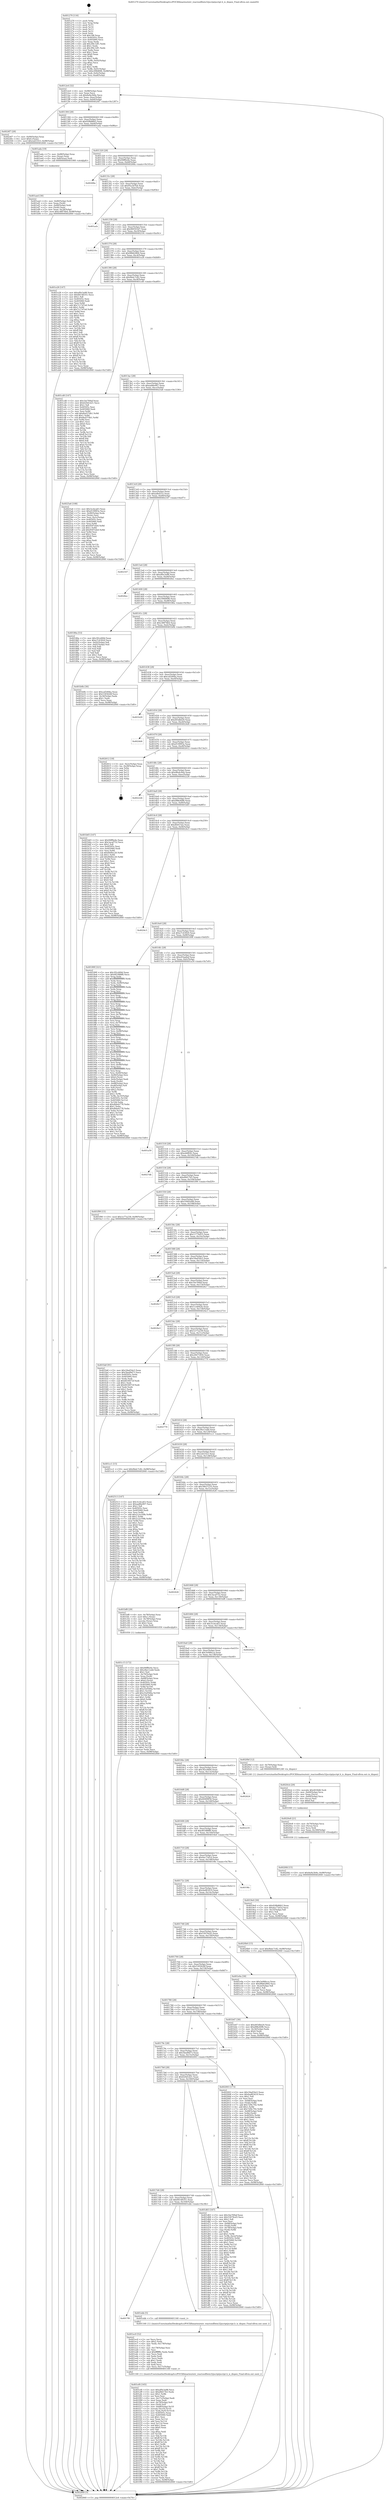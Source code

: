 digraph "0x401270" {
  label = "0x401270 (/mnt/c/Users/mathe/Desktop/tcc/POCII/binaries/extr_reactosdllwin32jscriptjscript.h_is_dispex_Final-ollvm.out::main(0))"
  labelloc = "t"
  node[shape=record]

  Entry [label="",width=0.3,height=0.3,shape=circle,fillcolor=black,style=filled]
  "0x4012e4" [label="{
     0x4012e4 [32]\l
     | [instrs]\l
     &nbsp;&nbsp;0x4012e4 \<+6\>: mov -0x98(%rbp),%eax\l
     &nbsp;&nbsp;0x4012ea \<+2\>: mov %eax,%ecx\l
     &nbsp;&nbsp;0x4012ec \<+6\>: sub $0x8a9a3b9e,%ecx\l
     &nbsp;&nbsp;0x4012f2 \<+6\>: mov %eax,-0xac(%rbp)\l
     &nbsp;&nbsp;0x4012f8 \<+6\>: mov %ecx,-0xb0(%rbp)\l
     &nbsp;&nbsp;0x4012fe \<+6\>: je 00000000004024f7 \<main+0x1287\>\l
  }"]
  "0x4024f7" [label="{
     0x4024f7 [28]\l
     | [instrs]\l
     &nbsp;&nbsp;0x4024f7 \<+7\>: mov -0x90(%rbp),%rax\l
     &nbsp;&nbsp;0x4024fe \<+6\>: movl $0x0,(%rax)\l
     &nbsp;&nbsp;0x402504 \<+10\>: movl $0x2af21f23,-0x98(%rbp)\l
     &nbsp;&nbsp;0x40250e \<+5\>: jmp 0000000000402840 \<main+0x15d0\>\l
  }"]
  "0x401304" [label="{
     0x401304 [28]\l
     | [instrs]\l
     &nbsp;&nbsp;0x401304 \<+5\>: jmp 0000000000401309 \<main+0x99\>\l
     &nbsp;&nbsp;0x401309 \<+6\>: mov -0xac(%rbp),%eax\l
     &nbsp;&nbsp;0x40130f \<+5\>: sub $0x928b86b5,%eax\l
     &nbsp;&nbsp;0x401314 \<+6\>: mov %eax,-0xb4(%rbp)\l
     &nbsp;&nbsp;0x40131a \<+6\>: je 0000000000401ada \<main+0x86a\>\l
  }"]
  Exit [label="",width=0.3,height=0.3,shape=circle,fillcolor=black,style=filled,peripheries=2]
  "0x401ada" [label="{
     0x401ada [19]\l
     | [instrs]\l
     &nbsp;&nbsp;0x401ada \<+7\>: mov -0x88(%rbp),%rax\l
     &nbsp;&nbsp;0x401ae1 \<+3\>: mov (%rax),%rax\l
     &nbsp;&nbsp;0x401ae4 \<+4\>: mov 0x8(%rax),%rdi\l
     &nbsp;&nbsp;0x401ae8 \<+5\>: call 0000000000401060 \<atoi@plt\>\l
     | [calls]\l
     &nbsp;&nbsp;0x401060 \{1\} (unknown)\l
  }"]
  "0x401320" [label="{
     0x401320 [28]\l
     | [instrs]\l
     &nbsp;&nbsp;0x401320 \<+5\>: jmp 0000000000401325 \<main+0xb5\>\l
     &nbsp;&nbsp;0x401325 \<+6\>: mov -0xac(%rbp),%eax\l
     &nbsp;&nbsp;0x40132b \<+5\>: sub $0x94ff0e4e,%eax\l
     &nbsp;&nbsp;0x401330 \<+6\>: mov %eax,-0xb8(%rbp)\l
     &nbsp;&nbsp;0x401336 \<+6\>: je 000000000040268a \<main+0x141a\>\l
  }"]
  "0x4020fd" [label="{
     0x4020fd [15]\l
     | [instrs]\l
     &nbsp;&nbsp;0x4020fd \<+10\>: movl $0x8a9a3b9e,-0x98(%rbp)\l
     &nbsp;&nbsp;0x402107 \<+5\>: jmp 0000000000402840 \<main+0x15d0\>\l
  }"]
  "0x40268a" [label="{
     0x40268a\l
  }", style=dashed]
  "0x40133c" [label="{
     0x40133c [28]\l
     | [instrs]\l
     &nbsp;&nbsp;0x40133c \<+5\>: jmp 0000000000401341 \<main+0xd1\>\l
     &nbsp;&nbsp;0x401341 \<+6\>: mov -0xac(%rbp),%eax\l
     &nbsp;&nbsp;0x401347 \<+5\>: sub $0x95a3d7b4,%eax\l
     &nbsp;&nbsp;0x40134c \<+6\>: mov %eax,-0xbc(%rbp)\l
     &nbsp;&nbsp;0x401352 \<+6\>: je 0000000000401acb \<main+0x85b\>\l
  }"]
  "0x4020e8" [label="{
     0x4020e8 [21]\l
     | [instrs]\l
     &nbsp;&nbsp;0x4020e8 \<+4\>: mov -0x70(%rbp),%rcx\l
     &nbsp;&nbsp;0x4020ec \<+3\>: mov (%rcx),%rcx\l
     &nbsp;&nbsp;0x4020ef \<+3\>: mov %rcx,%rdi\l
     &nbsp;&nbsp;0x4020f2 \<+6\>: mov %eax,-0x180(%rbp)\l
     &nbsp;&nbsp;0x4020f8 \<+5\>: call 0000000000401030 \<free@plt\>\l
     | [calls]\l
     &nbsp;&nbsp;0x401030 \{1\} (unknown)\l
  }"]
  "0x401acb" [label="{
     0x401acb\l
  }", style=dashed]
  "0x401358" [label="{
     0x401358 [28]\l
     | [instrs]\l
     &nbsp;&nbsp;0x401358 \<+5\>: jmp 000000000040135d \<main+0xed\>\l
     &nbsp;&nbsp;0x40135d \<+6\>: mov -0xac(%rbp),%eax\l
     &nbsp;&nbsp;0x401363 \<+5\>: sub $0x960503d7,%eax\l
     &nbsp;&nbsp;0x401368 \<+6\>: mov %eax,-0xc0(%rbp)\l
     &nbsp;&nbsp;0x40136e \<+6\>: je 000000000040210c \<main+0xe9c\>\l
  }"]
  "0x4020cb" [label="{
     0x4020cb [29]\l
     | [instrs]\l
     &nbsp;&nbsp;0x4020cb \<+10\>: movabs $0x4030d6,%rdi\l
     &nbsp;&nbsp;0x4020d5 \<+4\>: mov -0x60(%rbp),%rcx\l
     &nbsp;&nbsp;0x4020d9 \<+2\>: mov %eax,(%rcx)\l
     &nbsp;&nbsp;0x4020db \<+4\>: mov -0x60(%rbp),%rcx\l
     &nbsp;&nbsp;0x4020df \<+2\>: mov (%rcx),%esi\l
     &nbsp;&nbsp;0x4020e1 \<+2\>: mov $0x0,%al\l
     &nbsp;&nbsp;0x4020e3 \<+5\>: call 0000000000401040 \<printf@plt\>\l
     | [calls]\l
     &nbsp;&nbsp;0x401040 \{1\} (unknown)\l
  }"]
  "0x40210c" [label="{
     0x40210c\l
  }", style=dashed]
  "0x401374" [label="{
     0x401374 [28]\l
     | [instrs]\l
     &nbsp;&nbsp;0x401374 \<+5\>: jmp 0000000000401379 \<main+0x109\>\l
     &nbsp;&nbsp;0x401379 \<+6\>: mov -0xac(%rbp),%eax\l
     &nbsp;&nbsp;0x40137f \<+5\>: sub $0x98b62864,%eax\l
     &nbsp;&nbsp;0x401384 \<+6\>: mov %eax,-0xc4(%rbp)\l
     &nbsp;&nbsp;0x40138a \<+6\>: je 0000000000401e28 \<main+0xbb8\>\l
  }"]
  "0x401ef4" [label="{
     0x401ef4 [165]\l
     | [instrs]\l
     &nbsp;&nbsp;0x401ef4 \<+5\>: mov $0xaf0e3a98,%ecx\l
     &nbsp;&nbsp;0x401ef9 \<+5\>: mov $0xd9d17b5,%edx\l
     &nbsp;&nbsp;0x401efe \<+3\>: mov $0x1,%r8b\l
     &nbsp;&nbsp;0x401f01 \<+2\>: xor %esi,%esi\l
     &nbsp;&nbsp;0x401f03 \<+6\>: mov -0x17c(%rbp),%edi\l
     &nbsp;&nbsp;0x401f09 \<+3\>: imul %eax,%edi\l
     &nbsp;&nbsp;0x401f0c \<+4\>: mov -0x70(%rbp),%r9\l
     &nbsp;&nbsp;0x401f10 \<+3\>: mov (%r9),%r9\l
     &nbsp;&nbsp;0x401f13 \<+4\>: mov -0x68(%rbp),%r10\l
     &nbsp;&nbsp;0x401f17 \<+3\>: movslq (%r10),%r10\l
     &nbsp;&nbsp;0x401f1a \<+4\>: mov %edi,(%r9,%r10,4)\l
     &nbsp;&nbsp;0x401f1e \<+7\>: mov 0x40505c,%eax\l
     &nbsp;&nbsp;0x401f25 \<+7\>: mov 0x405060,%edi\l
     &nbsp;&nbsp;0x401f2c \<+3\>: sub $0x1,%esi\l
     &nbsp;&nbsp;0x401f2f \<+3\>: mov %eax,%r11d\l
     &nbsp;&nbsp;0x401f32 \<+3\>: add %esi,%r11d\l
     &nbsp;&nbsp;0x401f35 \<+4\>: imul %r11d,%eax\l
     &nbsp;&nbsp;0x401f39 \<+3\>: and $0x1,%eax\l
     &nbsp;&nbsp;0x401f3c \<+3\>: cmp $0x0,%eax\l
     &nbsp;&nbsp;0x401f3f \<+3\>: sete %bl\l
     &nbsp;&nbsp;0x401f42 \<+3\>: cmp $0xa,%edi\l
     &nbsp;&nbsp;0x401f45 \<+4\>: setl %r14b\l
     &nbsp;&nbsp;0x401f49 \<+3\>: mov %bl,%r15b\l
     &nbsp;&nbsp;0x401f4c \<+4\>: xor $0xff,%r15b\l
     &nbsp;&nbsp;0x401f50 \<+3\>: mov %r14b,%r12b\l
     &nbsp;&nbsp;0x401f53 \<+4\>: xor $0xff,%r12b\l
     &nbsp;&nbsp;0x401f57 \<+4\>: xor $0x1,%r8b\l
     &nbsp;&nbsp;0x401f5b \<+3\>: mov %r15b,%r13b\l
     &nbsp;&nbsp;0x401f5e \<+4\>: and $0xff,%r13b\l
     &nbsp;&nbsp;0x401f62 \<+3\>: and %r8b,%bl\l
     &nbsp;&nbsp;0x401f65 \<+3\>: mov %r12b,%al\l
     &nbsp;&nbsp;0x401f68 \<+2\>: and $0xff,%al\l
     &nbsp;&nbsp;0x401f6a \<+3\>: and %r8b,%r14b\l
     &nbsp;&nbsp;0x401f6d \<+3\>: or %bl,%r13b\l
     &nbsp;&nbsp;0x401f70 \<+3\>: or %r14b,%al\l
     &nbsp;&nbsp;0x401f73 \<+3\>: xor %al,%r13b\l
     &nbsp;&nbsp;0x401f76 \<+3\>: or %r12b,%r15b\l
     &nbsp;&nbsp;0x401f79 \<+4\>: xor $0xff,%r15b\l
     &nbsp;&nbsp;0x401f7d \<+4\>: or $0x1,%r8b\l
     &nbsp;&nbsp;0x401f81 \<+3\>: and %r8b,%r15b\l
     &nbsp;&nbsp;0x401f84 \<+3\>: or %r15b,%r13b\l
     &nbsp;&nbsp;0x401f87 \<+4\>: test $0x1,%r13b\l
     &nbsp;&nbsp;0x401f8b \<+3\>: cmovne %edx,%ecx\l
     &nbsp;&nbsp;0x401f8e \<+6\>: mov %ecx,-0x98(%rbp)\l
     &nbsp;&nbsp;0x401f94 \<+5\>: jmp 0000000000402840 \<main+0x15d0\>\l
  }"]
  "0x401e28" [label="{
     0x401e28 [147]\l
     | [instrs]\l
     &nbsp;&nbsp;0x401e28 \<+5\>: mov $0xaf0e3a98,%eax\l
     &nbsp;&nbsp;0x401e2d \<+5\>: mov $0x66148351,%ecx\l
     &nbsp;&nbsp;0x401e32 \<+2\>: mov $0x1,%dl\l
     &nbsp;&nbsp;0x401e34 \<+7\>: mov 0x40505c,%esi\l
     &nbsp;&nbsp;0x401e3b \<+7\>: mov 0x405060,%edi\l
     &nbsp;&nbsp;0x401e42 \<+3\>: mov %esi,%r8d\l
     &nbsp;&nbsp;0x401e45 \<+7\>: add $0x7c17d7e6,%r8d\l
     &nbsp;&nbsp;0x401e4c \<+4\>: sub $0x1,%r8d\l
     &nbsp;&nbsp;0x401e50 \<+7\>: sub $0x7c17d7e6,%r8d\l
     &nbsp;&nbsp;0x401e57 \<+4\>: imul %r8d,%esi\l
     &nbsp;&nbsp;0x401e5b \<+3\>: and $0x1,%esi\l
     &nbsp;&nbsp;0x401e5e \<+3\>: cmp $0x0,%esi\l
     &nbsp;&nbsp;0x401e61 \<+4\>: sete %r9b\l
     &nbsp;&nbsp;0x401e65 \<+3\>: cmp $0xa,%edi\l
     &nbsp;&nbsp;0x401e68 \<+4\>: setl %r10b\l
     &nbsp;&nbsp;0x401e6c \<+3\>: mov %r9b,%r11b\l
     &nbsp;&nbsp;0x401e6f \<+4\>: xor $0xff,%r11b\l
     &nbsp;&nbsp;0x401e73 \<+3\>: mov %r10b,%bl\l
     &nbsp;&nbsp;0x401e76 \<+3\>: xor $0xff,%bl\l
     &nbsp;&nbsp;0x401e79 \<+3\>: xor $0x1,%dl\l
     &nbsp;&nbsp;0x401e7c \<+3\>: mov %r11b,%r14b\l
     &nbsp;&nbsp;0x401e7f \<+4\>: and $0xff,%r14b\l
     &nbsp;&nbsp;0x401e83 \<+3\>: and %dl,%r9b\l
     &nbsp;&nbsp;0x401e86 \<+3\>: mov %bl,%r15b\l
     &nbsp;&nbsp;0x401e89 \<+4\>: and $0xff,%r15b\l
     &nbsp;&nbsp;0x401e8d \<+3\>: and %dl,%r10b\l
     &nbsp;&nbsp;0x401e90 \<+3\>: or %r9b,%r14b\l
     &nbsp;&nbsp;0x401e93 \<+3\>: or %r10b,%r15b\l
     &nbsp;&nbsp;0x401e96 \<+3\>: xor %r15b,%r14b\l
     &nbsp;&nbsp;0x401e99 \<+3\>: or %bl,%r11b\l
     &nbsp;&nbsp;0x401e9c \<+4\>: xor $0xff,%r11b\l
     &nbsp;&nbsp;0x401ea0 \<+3\>: or $0x1,%dl\l
     &nbsp;&nbsp;0x401ea3 \<+3\>: and %dl,%r11b\l
     &nbsp;&nbsp;0x401ea6 \<+3\>: or %r11b,%r14b\l
     &nbsp;&nbsp;0x401ea9 \<+4\>: test $0x1,%r14b\l
     &nbsp;&nbsp;0x401ead \<+3\>: cmovne %ecx,%eax\l
     &nbsp;&nbsp;0x401eb0 \<+6\>: mov %eax,-0x98(%rbp)\l
     &nbsp;&nbsp;0x401eb6 \<+5\>: jmp 0000000000402840 \<main+0x15d0\>\l
  }"]
  "0x401390" [label="{
     0x401390 [28]\l
     | [instrs]\l
     &nbsp;&nbsp;0x401390 \<+5\>: jmp 0000000000401395 \<main+0x125\>\l
     &nbsp;&nbsp;0x401395 \<+6\>: mov -0xac(%rbp),%eax\l
     &nbsp;&nbsp;0x40139b \<+5\>: sub $0x9bdc7c82,%eax\l
     &nbsp;&nbsp;0x4013a0 \<+6\>: mov %eax,-0xc8(%rbp)\l
     &nbsp;&nbsp;0x4013a6 \<+6\>: je 0000000000401cd0 \<main+0xa60\>\l
  }"]
  "0x401ec0" [label="{
     0x401ec0 [52]\l
     | [instrs]\l
     &nbsp;&nbsp;0x401ec0 \<+2\>: xor %ecx,%ecx\l
     &nbsp;&nbsp;0x401ec2 \<+5\>: mov $0x2,%edx\l
     &nbsp;&nbsp;0x401ec7 \<+6\>: mov %edx,-0x178(%rbp)\l
     &nbsp;&nbsp;0x401ecd \<+1\>: cltd\l
     &nbsp;&nbsp;0x401ece \<+6\>: mov -0x178(%rbp),%esi\l
     &nbsp;&nbsp;0x401ed4 \<+2\>: idiv %esi\l
     &nbsp;&nbsp;0x401ed6 \<+6\>: imul $0xfffffffe,%edx,%edx\l
     &nbsp;&nbsp;0x401edc \<+2\>: mov %ecx,%edi\l
     &nbsp;&nbsp;0x401ede \<+2\>: sub %edx,%edi\l
     &nbsp;&nbsp;0x401ee0 \<+2\>: mov %ecx,%edx\l
     &nbsp;&nbsp;0x401ee2 \<+3\>: sub $0x1,%edx\l
     &nbsp;&nbsp;0x401ee5 \<+2\>: add %edx,%edi\l
     &nbsp;&nbsp;0x401ee7 \<+2\>: sub %edi,%ecx\l
     &nbsp;&nbsp;0x401ee9 \<+6\>: mov %ecx,-0x17c(%rbp)\l
     &nbsp;&nbsp;0x401eef \<+5\>: call 0000000000401160 \<next_i\>\l
     | [calls]\l
     &nbsp;&nbsp;0x401160 \{1\} (/mnt/c/Users/mathe/Desktop/tcc/POCII/binaries/extr_reactosdllwin32jscriptjscript.h_is_dispex_Final-ollvm.out::next_i)\l
  }"]
  "0x401cd0" [label="{
     0x401cd0 [147]\l
     | [instrs]\l
     &nbsp;&nbsp;0x401cd0 \<+5\>: mov $0x1be769af,%eax\l
     &nbsp;&nbsp;0x401cd5 \<+5\>: mov $0x620d1d21,%ecx\l
     &nbsp;&nbsp;0x401cda \<+2\>: mov $0x1,%dl\l
     &nbsp;&nbsp;0x401cdc \<+7\>: mov 0x40505c,%esi\l
     &nbsp;&nbsp;0x401ce3 \<+7\>: mov 0x405060,%edi\l
     &nbsp;&nbsp;0x401cea \<+3\>: mov %esi,%r8d\l
     &nbsp;&nbsp;0x401ced \<+7\>: add $0x8ed37db1,%r8d\l
     &nbsp;&nbsp;0x401cf4 \<+4\>: sub $0x1,%r8d\l
     &nbsp;&nbsp;0x401cf8 \<+7\>: sub $0x8ed37db1,%r8d\l
     &nbsp;&nbsp;0x401cff \<+4\>: imul %r8d,%esi\l
     &nbsp;&nbsp;0x401d03 \<+3\>: and $0x1,%esi\l
     &nbsp;&nbsp;0x401d06 \<+3\>: cmp $0x0,%esi\l
     &nbsp;&nbsp;0x401d09 \<+4\>: sete %r9b\l
     &nbsp;&nbsp;0x401d0d \<+3\>: cmp $0xa,%edi\l
     &nbsp;&nbsp;0x401d10 \<+4\>: setl %r10b\l
     &nbsp;&nbsp;0x401d14 \<+3\>: mov %r9b,%r11b\l
     &nbsp;&nbsp;0x401d17 \<+4\>: xor $0xff,%r11b\l
     &nbsp;&nbsp;0x401d1b \<+3\>: mov %r10b,%bl\l
     &nbsp;&nbsp;0x401d1e \<+3\>: xor $0xff,%bl\l
     &nbsp;&nbsp;0x401d21 \<+3\>: xor $0x0,%dl\l
     &nbsp;&nbsp;0x401d24 \<+3\>: mov %r11b,%r14b\l
     &nbsp;&nbsp;0x401d27 \<+4\>: and $0x0,%r14b\l
     &nbsp;&nbsp;0x401d2b \<+3\>: and %dl,%r9b\l
     &nbsp;&nbsp;0x401d2e \<+3\>: mov %bl,%r15b\l
     &nbsp;&nbsp;0x401d31 \<+4\>: and $0x0,%r15b\l
     &nbsp;&nbsp;0x401d35 \<+3\>: and %dl,%r10b\l
     &nbsp;&nbsp;0x401d38 \<+3\>: or %r9b,%r14b\l
     &nbsp;&nbsp;0x401d3b \<+3\>: or %r10b,%r15b\l
     &nbsp;&nbsp;0x401d3e \<+3\>: xor %r15b,%r14b\l
     &nbsp;&nbsp;0x401d41 \<+3\>: or %bl,%r11b\l
     &nbsp;&nbsp;0x401d44 \<+4\>: xor $0xff,%r11b\l
     &nbsp;&nbsp;0x401d48 \<+3\>: or $0x0,%dl\l
     &nbsp;&nbsp;0x401d4b \<+3\>: and %dl,%r11b\l
     &nbsp;&nbsp;0x401d4e \<+3\>: or %r11b,%r14b\l
     &nbsp;&nbsp;0x401d51 \<+4\>: test $0x1,%r14b\l
     &nbsp;&nbsp;0x401d55 \<+3\>: cmovne %ecx,%eax\l
     &nbsp;&nbsp;0x401d58 \<+6\>: mov %eax,-0x98(%rbp)\l
     &nbsp;&nbsp;0x401d5e \<+5\>: jmp 0000000000402840 \<main+0x15d0\>\l
  }"]
  "0x4013ac" [label="{
     0x4013ac [28]\l
     | [instrs]\l
     &nbsp;&nbsp;0x4013ac \<+5\>: jmp 00000000004013b1 \<main+0x141\>\l
     &nbsp;&nbsp;0x4013b1 \<+6\>: mov -0xac(%rbp),%eax\l
     &nbsp;&nbsp;0x4013b7 \<+5\>: sub $0xaa86e907,%eax\l
     &nbsp;&nbsp;0x4013bc \<+6\>: mov %eax,-0xcc(%rbp)\l
     &nbsp;&nbsp;0x4013c2 \<+6\>: je 00000000004025a6 \<main+0x1336\>\l
  }"]
  "0x4017f0" [label="{
     0x4017f0\l
  }", style=dashed]
  "0x4025a6" [label="{
     0x4025a6 [108]\l
     | [instrs]\l
     &nbsp;&nbsp;0x4025a6 \<+5\>: mov $0x3ccbca63,%eax\l
     &nbsp;&nbsp;0x4025ab \<+5\>: mov $0xd5399f3e,%ecx\l
     &nbsp;&nbsp;0x4025b0 \<+7\>: mov -0x90(%rbp),%rdx\l
     &nbsp;&nbsp;0x4025b7 \<+2\>: mov (%rdx),%esi\l
     &nbsp;&nbsp;0x4025b9 \<+3\>: mov %esi,-0x2c(%rbp)\l
     &nbsp;&nbsp;0x4025bc \<+7\>: mov 0x40505c,%esi\l
     &nbsp;&nbsp;0x4025c3 \<+7\>: mov 0x405060,%edi\l
     &nbsp;&nbsp;0x4025ca \<+3\>: mov %esi,%r8d\l
     &nbsp;&nbsp;0x4025cd \<+7\>: sub $0x9597efe0,%r8d\l
     &nbsp;&nbsp;0x4025d4 \<+4\>: sub $0x1,%r8d\l
     &nbsp;&nbsp;0x4025d8 \<+7\>: add $0x9597efe0,%r8d\l
     &nbsp;&nbsp;0x4025df \<+4\>: imul %r8d,%esi\l
     &nbsp;&nbsp;0x4025e3 \<+3\>: and $0x1,%esi\l
     &nbsp;&nbsp;0x4025e6 \<+3\>: cmp $0x0,%esi\l
     &nbsp;&nbsp;0x4025e9 \<+4\>: sete %r9b\l
     &nbsp;&nbsp;0x4025ed \<+3\>: cmp $0xa,%edi\l
     &nbsp;&nbsp;0x4025f0 \<+4\>: setl %r10b\l
     &nbsp;&nbsp;0x4025f4 \<+3\>: mov %r9b,%r11b\l
     &nbsp;&nbsp;0x4025f7 \<+3\>: and %r10b,%r11b\l
     &nbsp;&nbsp;0x4025fa \<+3\>: xor %r10b,%r9b\l
     &nbsp;&nbsp;0x4025fd \<+3\>: or %r9b,%r11b\l
     &nbsp;&nbsp;0x402600 \<+4\>: test $0x1,%r11b\l
     &nbsp;&nbsp;0x402604 \<+3\>: cmovne %ecx,%eax\l
     &nbsp;&nbsp;0x402607 \<+6\>: mov %eax,-0x98(%rbp)\l
     &nbsp;&nbsp;0x40260d \<+5\>: jmp 0000000000402840 \<main+0x15d0\>\l
  }"]
  "0x4013c8" [label="{
     0x4013c8 [28]\l
     | [instrs]\l
     &nbsp;&nbsp;0x4013c8 \<+5\>: jmp 00000000004013cd \<main+0x15d\>\l
     &nbsp;&nbsp;0x4013cd \<+6\>: mov -0xac(%rbp),%eax\l
     &nbsp;&nbsp;0x4013d3 \<+5\>: sub $0xadfef21e,%eax\l
     &nbsp;&nbsp;0x4013d8 \<+6\>: mov %eax,-0xd0(%rbp)\l
     &nbsp;&nbsp;0x4013de \<+6\>: je 0000000000402167 \<main+0xef7\>\l
  }"]
  "0x401ebb" [label="{
     0x401ebb [5]\l
     | [instrs]\l
     &nbsp;&nbsp;0x401ebb \<+5\>: call 0000000000401160 \<next_i\>\l
     | [calls]\l
     &nbsp;&nbsp;0x401160 \{1\} (/mnt/c/Users/mathe/Desktop/tcc/POCII/binaries/extr_reactosdllwin32jscriptjscript.h_is_dispex_Final-ollvm.out::next_i)\l
  }"]
  "0x402167" [label="{
     0x402167\l
  }", style=dashed]
  "0x4013e4" [label="{
     0x4013e4 [28]\l
     | [instrs]\l
     &nbsp;&nbsp;0x4013e4 \<+5\>: jmp 00000000004013e9 \<main+0x179\>\l
     &nbsp;&nbsp;0x4013e9 \<+6\>: mov -0xac(%rbp),%eax\l
     &nbsp;&nbsp;0x4013ef \<+5\>: sub $0xaf0e3a98,%eax\l
     &nbsp;&nbsp;0x4013f4 \<+6\>: mov %eax,-0xd4(%rbp)\l
     &nbsp;&nbsp;0x4013fa \<+6\>: je 00000000004026ec \<main+0x147c\>\l
  }"]
  "0x4017d4" [label="{
     0x4017d4 [28]\l
     | [instrs]\l
     &nbsp;&nbsp;0x4017d4 \<+5\>: jmp 00000000004017d9 \<main+0x569\>\l
     &nbsp;&nbsp;0x4017d9 \<+6\>: mov -0xac(%rbp),%eax\l
     &nbsp;&nbsp;0x4017df \<+5\>: sub $0x66148351,%eax\l
     &nbsp;&nbsp;0x4017e4 \<+6\>: mov %eax,-0x164(%rbp)\l
     &nbsp;&nbsp;0x4017ea \<+6\>: je 0000000000401ebb \<main+0xc4b\>\l
  }"]
  "0x4026ec" [label="{
     0x4026ec\l
  }", style=dashed]
  "0x401400" [label="{
     0x401400 [28]\l
     | [instrs]\l
     &nbsp;&nbsp;0x401400 \<+5\>: jmp 0000000000401405 \<main+0x195\>\l
     &nbsp;&nbsp;0x401405 \<+6\>: mov -0xac(%rbp),%eax\l
     &nbsp;&nbsp;0x40140b \<+5\>: sub $0xc09fd698,%eax\l
     &nbsp;&nbsp;0x401410 \<+6\>: mov %eax,-0xd8(%rbp)\l
     &nbsp;&nbsp;0x401416 \<+6\>: je 000000000040186a \<main+0x5fa\>\l
  }"]
  "0x401d63" [label="{
     0x401d63 [167]\l
     | [instrs]\l
     &nbsp;&nbsp;0x401d63 \<+5\>: mov $0x1be769af,%eax\l
     &nbsp;&nbsp;0x401d68 \<+5\>: mov $0x53079cd3,%ecx\l
     &nbsp;&nbsp;0x401d6d \<+2\>: mov $0x1,%dl\l
     &nbsp;&nbsp;0x401d6f \<+2\>: xor %esi,%esi\l
     &nbsp;&nbsp;0x401d71 \<+4\>: mov -0x68(%rbp),%rdi\l
     &nbsp;&nbsp;0x401d75 \<+3\>: mov (%rdi),%r8d\l
     &nbsp;&nbsp;0x401d78 \<+4\>: mov -0x78(%rbp),%rdi\l
     &nbsp;&nbsp;0x401d7c \<+3\>: cmp (%rdi),%r8d\l
     &nbsp;&nbsp;0x401d7f \<+4\>: setl %r9b\l
     &nbsp;&nbsp;0x401d83 \<+4\>: and $0x1,%r9b\l
     &nbsp;&nbsp;0x401d87 \<+4\>: mov %r9b,-0x2e(%rbp)\l
     &nbsp;&nbsp;0x401d8b \<+8\>: mov 0x40505c,%r8d\l
     &nbsp;&nbsp;0x401d93 \<+8\>: mov 0x405060,%r10d\l
     &nbsp;&nbsp;0x401d9b \<+3\>: sub $0x1,%esi\l
     &nbsp;&nbsp;0x401d9e \<+3\>: mov %r8d,%r11d\l
     &nbsp;&nbsp;0x401da1 \<+3\>: add %esi,%r11d\l
     &nbsp;&nbsp;0x401da4 \<+4\>: imul %r11d,%r8d\l
     &nbsp;&nbsp;0x401da8 \<+4\>: and $0x1,%r8d\l
     &nbsp;&nbsp;0x401dac \<+4\>: cmp $0x0,%r8d\l
     &nbsp;&nbsp;0x401db0 \<+4\>: sete %r9b\l
     &nbsp;&nbsp;0x401db4 \<+4\>: cmp $0xa,%r10d\l
     &nbsp;&nbsp;0x401db8 \<+3\>: setl %bl\l
     &nbsp;&nbsp;0x401dbb \<+3\>: mov %r9b,%r14b\l
     &nbsp;&nbsp;0x401dbe \<+4\>: xor $0xff,%r14b\l
     &nbsp;&nbsp;0x401dc2 \<+3\>: mov %bl,%r15b\l
     &nbsp;&nbsp;0x401dc5 \<+4\>: xor $0xff,%r15b\l
     &nbsp;&nbsp;0x401dc9 \<+3\>: xor $0x1,%dl\l
     &nbsp;&nbsp;0x401dcc \<+3\>: mov %r14b,%r12b\l
     &nbsp;&nbsp;0x401dcf \<+4\>: and $0xff,%r12b\l
     &nbsp;&nbsp;0x401dd3 \<+3\>: and %dl,%r9b\l
     &nbsp;&nbsp;0x401dd6 \<+3\>: mov %r15b,%r13b\l
     &nbsp;&nbsp;0x401dd9 \<+4\>: and $0xff,%r13b\l
     &nbsp;&nbsp;0x401ddd \<+2\>: and %dl,%bl\l
     &nbsp;&nbsp;0x401ddf \<+3\>: or %r9b,%r12b\l
     &nbsp;&nbsp;0x401de2 \<+3\>: or %bl,%r13b\l
     &nbsp;&nbsp;0x401de5 \<+3\>: xor %r13b,%r12b\l
     &nbsp;&nbsp;0x401de8 \<+3\>: or %r15b,%r14b\l
     &nbsp;&nbsp;0x401deb \<+4\>: xor $0xff,%r14b\l
     &nbsp;&nbsp;0x401def \<+3\>: or $0x1,%dl\l
     &nbsp;&nbsp;0x401df2 \<+3\>: and %dl,%r14b\l
     &nbsp;&nbsp;0x401df5 \<+3\>: or %r14b,%r12b\l
     &nbsp;&nbsp;0x401df8 \<+4\>: test $0x1,%r12b\l
     &nbsp;&nbsp;0x401dfc \<+3\>: cmovne %ecx,%eax\l
     &nbsp;&nbsp;0x401dff \<+6\>: mov %eax,-0x98(%rbp)\l
     &nbsp;&nbsp;0x401e05 \<+5\>: jmp 0000000000402840 \<main+0x15d0\>\l
  }"]
  "0x40186a" [label="{
     0x40186a [53]\l
     | [instrs]\l
     &nbsp;&nbsp;0x40186a \<+5\>: mov $0x3f2cd49d,%eax\l
     &nbsp;&nbsp;0x40186f \<+5\>: mov $0xe7c43920,%ecx\l
     &nbsp;&nbsp;0x401874 \<+6\>: mov -0x92(%rbp),%dl\l
     &nbsp;&nbsp;0x40187a \<+7\>: mov -0x91(%rbp),%sil\l
     &nbsp;&nbsp;0x401881 \<+3\>: mov %dl,%dil\l
     &nbsp;&nbsp;0x401884 \<+3\>: and %sil,%dil\l
     &nbsp;&nbsp;0x401887 \<+3\>: xor %sil,%dl\l
     &nbsp;&nbsp;0x40188a \<+3\>: or %dl,%dil\l
     &nbsp;&nbsp;0x40188d \<+4\>: test $0x1,%dil\l
     &nbsp;&nbsp;0x401891 \<+3\>: cmovne %ecx,%eax\l
     &nbsp;&nbsp;0x401894 \<+6\>: mov %eax,-0x98(%rbp)\l
     &nbsp;&nbsp;0x40189a \<+5\>: jmp 0000000000402840 \<main+0x15d0\>\l
  }"]
  "0x40141c" [label="{
     0x40141c [28]\l
     | [instrs]\l
     &nbsp;&nbsp;0x40141c \<+5\>: jmp 0000000000401421 \<main+0x1b1\>\l
     &nbsp;&nbsp;0x401421 \<+6\>: mov -0xac(%rbp),%eax\l
     &nbsp;&nbsp;0x401427 \<+5\>: sub $0xc48f74b4,%eax\l
     &nbsp;&nbsp;0x40142c \<+6\>: mov %eax,-0xdc(%rbp)\l
     &nbsp;&nbsp;0x401432 \<+6\>: je 0000000000401b0b \<main+0x89b\>\l
  }"]
  "0x402840" [label="{
     0x402840 [5]\l
     | [instrs]\l
     &nbsp;&nbsp;0x402840 \<+5\>: jmp 00000000004012e4 \<main+0x74\>\l
  }"]
  "0x401270" [label="{
     0x401270 [116]\l
     | [instrs]\l
     &nbsp;&nbsp;0x401270 \<+1\>: push %rbp\l
     &nbsp;&nbsp;0x401271 \<+3\>: mov %rsp,%rbp\l
     &nbsp;&nbsp;0x401274 \<+2\>: push %r15\l
     &nbsp;&nbsp;0x401276 \<+2\>: push %r14\l
     &nbsp;&nbsp;0x401278 \<+2\>: push %r13\l
     &nbsp;&nbsp;0x40127a \<+2\>: push %r12\l
     &nbsp;&nbsp;0x40127c \<+1\>: push %rbx\l
     &nbsp;&nbsp;0x40127d \<+7\>: sub $0x198,%rsp\l
     &nbsp;&nbsp;0x401284 \<+7\>: mov 0x40505c,%eax\l
     &nbsp;&nbsp;0x40128b \<+7\>: mov 0x405060,%ecx\l
     &nbsp;&nbsp;0x401292 \<+2\>: mov %eax,%edx\l
     &nbsp;&nbsp;0x401294 \<+6\>: add $0x3f4c1df1,%edx\l
     &nbsp;&nbsp;0x40129a \<+3\>: sub $0x1,%edx\l
     &nbsp;&nbsp;0x40129d \<+6\>: sub $0x3f4c1df1,%edx\l
     &nbsp;&nbsp;0x4012a3 \<+3\>: imul %edx,%eax\l
     &nbsp;&nbsp;0x4012a6 \<+3\>: and $0x1,%eax\l
     &nbsp;&nbsp;0x4012a9 \<+3\>: cmp $0x0,%eax\l
     &nbsp;&nbsp;0x4012ac \<+4\>: sete %r8b\l
     &nbsp;&nbsp;0x4012b0 \<+4\>: and $0x1,%r8b\l
     &nbsp;&nbsp;0x4012b4 \<+7\>: mov %r8b,-0x92(%rbp)\l
     &nbsp;&nbsp;0x4012bb \<+3\>: cmp $0xa,%ecx\l
     &nbsp;&nbsp;0x4012be \<+4\>: setl %r8b\l
     &nbsp;&nbsp;0x4012c2 \<+4\>: and $0x1,%r8b\l
     &nbsp;&nbsp;0x4012c6 \<+7\>: mov %r8b,-0x91(%rbp)\l
     &nbsp;&nbsp;0x4012cd \<+10\>: movl $0xc09fd698,-0x98(%rbp)\l
     &nbsp;&nbsp;0x4012d7 \<+6\>: mov %edi,-0x9c(%rbp)\l
     &nbsp;&nbsp;0x4012dd \<+7\>: mov %rsi,-0xa8(%rbp)\l
  }"]
  "0x4017b8" [label="{
     0x4017b8 [28]\l
     | [instrs]\l
     &nbsp;&nbsp;0x4017b8 \<+5\>: jmp 00000000004017bd \<main+0x54d\>\l
     &nbsp;&nbsp;0x4017bd \<+6\>: mov -0xac(%rbp),%eax\l
     &nbsp;&nbsp;0x4017c3 \<+5\>: sub $0x620d1d21,%eax\l
     &nbsp;&nbsp;0x4017c8 \<+6\>: mov %eax,-0x160(%rbp)\l
     &nbsp;&nbsp;0x4017ce \<+6\>: je 0000000000401d63 \<main+0xaf3\>\l
  }"]
  "0x401b0b" [label="{
     0x401b0b [30]\l
     | [instrs]\l
     &nbsp;&nbsp;0x401b0b \<+5\>: mov $0xcaf240ba,%eax\l
     &nbsp;&nbsp;0x401b10 \<+5\>: mov $0x5345626f,%ecx\l
     &nbsp;&nbsp;0x401b15 \<+3\>: mov -0x34(%rbp),%edx\l
     &nbsp;&nbsp;0x401b18 \<+3\>: cmp $0x1,%edx\l
     &nbsp;&nbsp;0x401b1b \<+3\>: cmovl %ecx,%eax\l
     &nbsp;&nbsp;0x401b1e \<+6\>: mov %eax,-0x98(%rbp)\l
     &nbsp;&nbsp;0x401b24 \<+5\>: jmp 0000000000402840 \<main+0x15d0\>\l
  }"]
  "0x401438" [label="{
     0x401438 [28]\l
     | [instrs]\l
     &nbsp;&nbsp;0x401438 \<+5\>: jmp 000000000040143d \<main+0x1cd\>\l
     &nbsp;&nbsp;0x40143d \<+6\>: mov -0xac(%rbp),%eax\l
     &nbsp;&nbsp;0x401443 \<+5\>: sub $0xcaf240ba,%eax\l
     &nbsp;&nbsp;0x401448 \<+6\>: mov %eax,-0xe0(%rbp)\l
     &nbsp;&nbsp;0x40144e \<+6\>: je 0000000000401b29 \<main+0x8b9\>\l
  }"]
  "0x402003" [label="{
     0x402003 [173]\l
     | [instrs]\l
     &nbsp;&nbsp;0x402003 \<+5\>: mov $0x18ad54e5,%eax\l
     &nbsp;&nbsp;0x402008 \<+5\>: mov $0x4ad83419,%ecx\l
     &nbsp;&nbsp;0x40200d \<+2\>: mov $0x1,%dl\l
     &nbsp;&nbsp;0x40200f \<+2\>: xor %esi,%esi\l
     &nbsp;&nbsp;0x402011 \<+4\>: mov -0x68(%rbp),%rdi\l
     &nbsp;&nbsp;0x402015 \<+3\>: mov (%rdi),%r8d\l
     &nbsp;&nbsp;0x402018 \<+7\>: add $0x72f4c792,%r8d\l
     &nbsp;&nbsp;0x40201f \<+4\>: add $0x1,%r8d\l
     &nbsp;&nbsp;0x402023 \<+7\>: sub $0x72f4c792,%r8d\l
     &nbsp;&nbsp;0x40202a \<+4\>: mov -0x68(%rbp),%rdi\l
     &nbsp;&nbsp;0x40202e \<+3\>: mov %r8d,(%rdi)\l
     &nbsp;&nbsp;0x402031 \<+8\>: mov 0x40505c,%r8d\l
     &nbsp;&nbsp;0x402039 \<+8\>: mov 0x405060,%r9d\l
     &nbsp;&nbsp;0x402041 \<+3\>: sub $0x1,%esi\l
     &nbsp;&nbsp;0x402044 \<+3\>: mov %r8d,%r10d\l
     &nbsp;&nbsp;0x402047 \<+3\>: add %esi,%r10d\l
     &nbsp;&nbsp;0x40204a \<+4\>: imul %r10d,%r8d\l
     &nbsp;&nbsp;0x40204e \<+4\>: and $0x1,%r8d\l
     &nbsp;&nbsp;0x402052 \<+4\>: cmp $0x0,%r8d\l
     &nbsp;&nbsp;0x402056 \<+4\>: sete %r11b\l
     &nbsp;&nbsp;0x40205a \<+4\>: cmp $0xa,%r9d\l
     &nbsp;&nbsp;0x40205e \<+3\>: setl %bl\l
     &nbsp;&nbsp;0x402061 \<+3\>: mov %r11b,%r14b\l
     &nbsp;&nbsp;0x402064 \<+4\>: xor $0xff,%r14b\l
     &nbsp;&nbsp;0x402068 \<+3\>: mov %bl,%r15b\l
     &nbsp;&nbsp;0x40206b \<+4\>: xor $0xff,%r15b\l
     &nbsp;&nbsp;0x40206f \<+3\>: xor $0x1,%dl\l
     &nbsp;&nbsp;0x402072 \<+3\>: mov %r14b,%r12b\l
     &nbsp;&nbsp;0x402075 \<+4\>: and $0xff,%r12b\l
     &nbsp;&nbsp;0x402079 \<+3\>: and %dl,%r11b\l
     &nbsp;&nbsp;0x40207c \<+3\>: mov %r15b,%r13b\l
     &nbsp;&nbsp;0x40207f \<+4\>: and $0xff,%r13b\l
     &nbsp;&nbsp;0x402083 \<+2\>: and %dl,%bl\l
     &nbsp;&nbsp;0x402085 \<+3\>: or %r11b,%r12b\l
     &nbsp;&nbsp;0x402088 \<+3\>: or %bl,%r13b\l
     &nbsp;&nbsp;0x40208b \<+3\>: xor %r13b,%r12b\l
     &nbsp;&nbsp;0x40208e \<+3\>: or %r15b,%r14b\l
     &nbsp;&nbsp;0x402091 \<+4\>: xor $0xff,%r14b\l
     &nbsp;&nbsp;0x402095 \<+3\>: or $0x1,%dl\l
     &nbsp;&nbsp;0x402098 \<+3\>: and %dl,%r14b\l
     &nbsp;&nbsp;0x40209b \<+3\>: or %r14b,%r12b\l
     &nbsp;&nbsp;0x40209e \<+4\>: test $0x1,%r12b\l
     &nbsp;&nbsp;0x4020a2 \<+3\>: cmovne %ecx,%eax\l
     &nbsp;&nbsp;0x4020a5 \<+6\>: mov %eax,-0x98(%rbp)\l
     &nbsp;&nbsp;0x4020ab \<+5\>: jmp 0000000000402840 \<main+0x15d0\>\l
  }"]
  "0x401b29" [label="{
     0x401b29\l
  }", style=dashed]
  "0x401454" [label="{
     0x401454 [28]\l
     | [instrs]\l
     &nbsp;&nbsp;0x401454 \<+5\>: jmp 0000000000401459 \<main+0x1e9\>\l
     &nbsp;&nbsp;0x401459 \<+6\>: mov -0xac(%rbp),%eax\l
     &nbsp;&nbsp;0x40145f \<+5\>: sub $0xd45dbb20,%eax\l
     &nbsp;&nbsp;0x401464 \<+6\>: mov %eax,-0xe4(%rbp)\l
     &nbsp;&nbsp;0x40146a \<+6\>: je 00000000004024d4 \<main+0x1264\>\l
  }"]
  "0x40179c" [label="{
     0x40179c [28]\l
     | [instrs]\l
     &nbsp;&nbsp;0x40179c \<+5\>: jmp 00000000004017a1 \<main+0x531\>\l
     &nbsp;&nbsp;0x4017a1 \<+6\>: mov -0xac(%rbp),%eax\l
     &nbsp;&nbsp;0x4017a7 \<+5\>: sub $0x5bed9d73,%eax\l
     &nbsp;&nbsp;0x4017ac \<+6\>: mov %eax,-0x15c(%rbp)\l
     &nbsp;&nbsp;0x4017b2 \<+6\>: je 0000000000402003 \<main+0xd93\>\l
  }"]
  "0x4024d4" [label="{
     0x4024d4\l
  }", style=dashed]
  "0x401470" [label="{
     0x401470 [28]\l
     | [instrs]\l
     &nbsp;&nbsp;0x401470 \<+5\>: jmp 0000000000401475 \<main+0x205\>\l
     &nbsp;&nbsp;0x401475 \<+6\>: mov -0xac(%rbp),%eax\l
     &nbsp;&nbsp;0x40147b \<+5\>: sub $0xd5399f3e,%eax\l
     &nbsp;&nbsp;0x401480 \<+6\>: mov %eax,-0xe8(%rbp)\l
     &nbsp;&nbsp;0x401486 \<+6\>: je 0000000000402612 \<main+0x13a2\>\l
  }"]
  "0x40234b" [label="{
     0x40234b\l
  }", style=dashed]
  "0x402612" [label="{
     0x402612 [18]\l
     | [instrs]\l
     &nbsp;&nbsp;0x402612 \<+3\>: mov -0x2c(%rbp),%eax\l
     &nbsp;&nbsp;0x402615 \<+4\>: lea -0x28(%rbp),%rsp\l
     &nbsp;&nbsp;0x402619 \<+1\>: pop %rbx\l
     &nbsp;&nbsp;0x40261a \<+2\>: pop %r12\l
     &nbsp;&nbsp;0x40261c \<+2\>: pop %r13\l
     &nbsp;&nbsp;0x40261e \<+2\>: pop %r14\l
     &nbsp;&nbsp;0x402620 \<+2\>: pop %r15\l
     &nbsp;&nbsp;0x402622 \<+1\>: pop %rbp\l
     &nbsp;&nbsp;0x402623 \<+1\>: ret\l
  }"]
  "0x40148c" [label="{
     0x40148c [28]\l
     | [instrs]\l
     &nbsp;&nbsp;0x40148c \<+5\>: jmp 0000000000401491 \<main+0x221\>\l
     &nbsp;&nbsp;0x401491 \<+6\>: mov -0xac(%rbp),%eax\l
     &nbsp;&nbsp;0x401497 \<+5\>: sub $0xd8a4c9eb,%eax\l
     &nbsp;&nbsp;0x40149c \<+6\>: mov %eax,-0xec(%rbp)\l
     &nbsp;&nbsp;0x4014a2 \<+6\>: je 0000000000402226 \<main+0xfb6\>\l
  }"]
  "0x401c15" [label="{
     0x401c15 [172]\l
     | [instrs]\l
     &nbsp;&nbsp;0x401c15 \<+5\>: mov $0x94ff0e4e,%ecx\l
     &nbsp;&nbsp;0x401c1a \<+5\>: mov $0x28a11edd,%edx\l
     &nbsp;&nbsp;0x401c1f \<+3\>: mov $0x1,%sil\l
     &nbsp;&nbsp;0x401c22 \<+4\>: mov -0x70(%rbp),%rdi\l
     &nbsp;&nbsp;0x401c26 \<+3\>: mov %rax,(%rdi)\l
     &nbsp;&nbsp;0x401c29 \<+4\>: mov -0x68(%rbp),%rax\l
     &nbsp;&nbsp;0x401c2d \<+6\>: movl $0x0,(%rax)\l
     &nbsp;&nbsp;0x401c33 \<+8\>: mov 0x40505c,%r8d\l
     &nbsp;&nbsp;0x401c3b \<+8\>: mov 0x405060,%r9d\l
     &nbsp;&nbsp;0x401c43 \<+3\>: mov %r8d,%r10d\l
     &nbsp;&nbsp;0x401c46 \<+7\>: sub $0x25ef566a,%r10d\l
     &nbsp;&nbsp;0x401c4d \<+4\>: sub $0x1,%r10d\l
     &nbsp;&nbsp;0x401c51 \<+7\>: add $0x25ef566a,%r10d\l
     &nbsp;&nbsp;0x401c58 \<+4\>: imul %r10d,%r8d\l
     &nbsp;&nbsp;0x401c5c \<+4\>: and $0x1,%r8d\l
     &nbsp;&nbsp;0x401c60 \<+4\>: cmp $0x0,%r8d\l
     &nbsp;&nbsp;0x401c64 \<+4\>: sete %r11b\l
     &nbsp;&nbsp;0x401c68 \<+4\>: cmp $0xa,%r9d\l
     &nbsp;&nbsp;0x401c6c \<+3\>: setl %bl\l
     &nbsp;&nbsp;0x401c6f \<+3\>: mov %r11b,%r14b\l
     &nbsp;&nbsp;0x401c72 \<+4\>: xor $0xff,%r14b\l
     &nbsp;&nbsp;0x401c76 \<+3\>: mov %bl,%r15b\l
     &nbsp;&nbsp;0x401c79 \<+4\>: xor $0xff,%r15b\l
     &nbsp;&nbsp;0x401c7d \<+4\>: xor $0x1,%sil\l
     &nbsp;&nbsp;0x401c81 \<+3\>: mov %r14b,%r12b\l
     &nbsp;&nbsp;0x401c84 \<+4\>: and $0xff,%r12b\l
     &nbsp;&nbsp;0x401c88 \<+3\>: and %sil,%r11b\l
     &nbsp;&nbsp;0x401c8b \<+3\>: mov %r15b,%r13b\l
     &nbsp;&nbsp;0x401c8e \<+4\>: and $0xff,%r13b\l
     &nbsp;&nbsp;0x401c92 \<+3\>: and %sil,%bl\l
     &nbsp;&nbsp;0x401c95 \<+3\>: or %r11b,%r12b\l
     &nbsp;&nbsp;0x401c98 \<+3\>: or %bl,%r13b\l
     &nbsp;&nbsp;0x401c9b \<+3\>: xor %r13b,%r12b\l
     &nbsp;&nbsp;0x401c9e \<+3\>: or %r15b,%r14b\l
     &nbsp;&nbsp;0x401ca1 \<+4\>: xor $0xff,%r14b\l
     &nbsp;&nbsp;0x401ca5 \<+4\>: or $0x1,%sil\l
     &nbsp;&nbsp;0x401ca9 \<+3\>: and %sil,%r14b\l
     &nbsp;&nbsp;0x401cac \<+3\>: or %r14b,%r12b\l
     &nbsp;&nbsp;0x401caf \<+4\>: test $0x1,%r12b\l
     &nbsp;&nbsp;0x401cb3 \<+3\>: cmovne %edx,%ecx\l
     &nbsp;&nbsp;0x401cb6 \<+6\>: mov %ecx,-0x98(%rbp)\l
     &nbsp;&nbsp;0x401cbc \<+5\>: jmp 0000000000402840 \<main+0x15d0\>\l
  }"]
  "0x402226" [label="{
     0x402226\l
  }", style=dashed]
  "0x4014a8" [label="{
     0x4014a8 [28]\l
     | [instrs]\l
     &nbsp;&nbsp;0x4014a8 \<+5\>: jmp 00000000004014ad \<main+0x23d\>\l
     &nbsp;&nbsp;0x4014ad \<+6\>: mov -0xac(%rbp),%eax\l
     &nbsp;&nbsp;0x4014b3 \<+5\>: sub $0xd98e40f6,%eax\l
     &nbsp;&nbsp;0x4014b8 \<+6\>: mov %eax,-0xf0(%rbp)\l
     &nbsp;&nbsp;0x4014be \<+6\>: je 0000000000401b65 \<main+0x8f5\>\l
  }"]
  "0x401780" [label="{
     0x401780 [28]\l
     | [instrs]\l
     &nbsp;&nbsp;0x401780 \<+5\>: jmp 0000000000401785 \<main+0x515\>\l
     &nbsp;&nbsp;0x401785 \<+6\>: mov -0xac(%rbp),%eax\l
     &nbsp;&nbsp;0x40178b \<+5\>: sub $0x53cb7233,%eax\l
     &nbsp;&nbsp;0x401790 \<+6\>: mov %eax,-0x158(%rbp)\l
     &nbsp;&nbsp;0x401796 \<+6\>: je 000000000040234b \<main+0x10db\>\l
  }"]
  "0x401b65" [label="{
     0x401b65 [147]\l
     | [instrs]\l
     &nbsp;&nbsp;0x401b65 \<+5\>: mov $0x94ff0e4e,%eax\l
     &nbsp;&nbsp;0x401b6a \<+5\>: mov $0x3acaf752,%ecx\l
     &nbsp;&nbsp;0x401b6f \<+2\>: mov $0x1,%dl\l
     &nbsp;&nbsp;0x401b71 \<+7\>: mov 0x40505c,%esi\l
     &nbsp;&nbsp;0x401b78 \<+7\>: mov 0x405060,%edi\l
     &nbsp;&nbsp;0x401b7f \<+3\>: mov %esi,%r8d\l
     &nbsp;&nbsp;0x401b82 \<+7\>: sub $0x844fec20,%r8d\l
     &nbsp;&nbsp;0x401b89 \<+4\>: sub $0x1,%r8d\l
     &nbsp;&nbsp;0x401b8d \<+7\>: add $0x844fec20,%r8d\l
     &nbsp;&nbsp;0x401b94 \<+4\>: imul %r8d,%esi\l
     &nbsp;&nbsp;0x401b98 \<+3\>: and $0x1,%esi\l
     &nbsp;&nbsp;0x401b9b \<+3\>: cmp $0x0,%esi\l
     &nbsp;&nbsp;0x401b9e \<+4\>: sete %r9b\l
     &nbsp;&nbsp;0x401ba2 \<+3\>: cmp $0xa,%edi\l
     &nbsp;&nbsp;0x401ba5 \<+4\>: setl %r10b\l
     &nbsp;&nbsp;0x401ba9 \<+3\>: mov %r9b,%r11b\l
     &nbsp;&nbsp;0x401bac \<+4\>: xor $0xff,%r11b\l
     &nbsp;&nbsp;0x401bb0 \<+3\>: mov %r10b,%bl\l
     &nbsp;&nbsp;0x401bb3 \<+3\>: xor $0xff,%bl\l
     &nbsp;&nbsp;0x401bb6 \<+3\>: xor $0x0,%dl\l
     &nbsp;&nbsp;0x401bb9 \<+3\>: mov %r11b,%r14b\l
     &nbsp;&nbsp;0x401bbc \<+4\>: and $0x0,%r14b\l
     &nbsp;&nbsp;0x401bc0 \<+3\>: and %dl,%r9b\l
     &nbsp;&nbsp;0x401bc3 \<+3\>: mov %bl,%r15b\l
     &nbsp;&nbsp;0x401bc6 \<+4\>: and $0x0,%r15b\l
     &nbsp;&nbsp;0x401bca \<+3\>: and %dl,%r10b\l
     &nbsp;&nbsp;0x401bcd \<+3\>: or %r9b,%r14b\l
     &nbsp;&nbsp;0x401bd0 \<+3\>: or %r10b,%r15b\l
     &nbsp;&nbsp;0x401bd3 \<+3\>: xor %r15b,%r14b\l
     &nbsp;&nbsp;0x401bd6 \<+3\>: or %bl,%r11b\l
     &nbsp;&nbsp;0x401bd9 \<+4\>: xor $0xff,%r11b\l
     &nbsp;&nbsp;0x401bdd \<+3\>: or $0x0,%dl\l
     &nbsp;&nbsp;0x401be0 \<+3\>: and %dl,%r11b\l
     &nbsp;&nbsp;0x401be3 \<+3\>: or %r11b,%r14b\l
     &nbsp;&nbsp;0x401be6 \<+4\>: test $0x1,%r14b\l
     &nbsp;&nbsp;0x401bea \<+3\>: cmovne %ecx,%eax\l
     &nbsp;&nbsp;0x401bed \<+6\>: mov %eax,-0x98(%rbp)\l
     &nbsp;&nbsp;0x401bf3 \<+5\>: jmp 0000000000402840 \<main+0x15d0\>\l
  }"]
  "0x4014c4" [label="{
     0x4014c4 [28]\l
     | [instrs]\l
     &nbsp;&nbsp;0x4014c4 \<+5\>: jmp 00000000004014c9 \<main+0x259\>\l
     &nbsp;&nbsp;0x4014c9 \<+6\>: mov -0xac(%rbp),%eax\l
     &nbsp;&nbsp;0x4014cf \<+5\>: sub $0xdfe615ee,%eax\l
     &nbsp;&nbsp;0x4014d4 \<+6\>: mov %eax,-0xf4(%rbp)\l
     &nbsp;&nbsp;0x4014da \<+6\>: je 00000000004024c5 \<main+0x1255\>\l
  }"]
  "0x401b47" [label="{
     0x401b47 [30]\l
     | [instrs]\l
     &nbsp;&nbsp;0x401b47 \<+5\>: mov $0xd45dbb20,%eax\l
     &nbsp;&nbsp;0x401b4c \<+5\>: mov $0xd98e40f6,%ecx\l
     &nbsp;&nbsp;0x401b51 \<+3\>: mov -0x34(%rbp),%edx\l
     &nbsp;&nbsp;0x401b54 \<+3\>: cmp $0x0,%edx\l
     &nbsp;&nbsp;0x401b57 \<+3\>: cmove %ecx,%eax\l
     &nbsp;&nbsp;0x401b5a \<+6\>: mov %eax,-0x98(%rbp)\l
     &nbsp;&nbsp;0x401b60 \<+5\>: jmp 0000000000402840 \<main+0x15d0\>\l
  }"]
  "0x4024c5" [label="{
     0x4024c5\l
  }", style=dashed]
  "0x4014e0" [label="{
     0x4014e0 [28]\l
     | [instrs]\l
     &nbsp;&nbsp;0x4014e0 \<+5\>: jmp 00000000004014e5 \<main+0x275\>\l
     &nbsp;&nbsp;0x4014e5 \<+6\>: mov -0xac(%rbp),%eax\l
     &nbsp;&nbsp;0x4014eb \<+5\>: sub $0xe7c43920,%eax\l
     &nbsp;&nbsp;0x4014f0 \<+6\>: mov %eax,-0xf8(%rbp)\l
     &nbsp;&nbsp;0x4014f6 \<+6\>: je 000000000040189f \<main+0x62f\>\l
  }"]
  "0x401764" [label="{
     0x401764 [28]\l
     | [instrs]\l
     &nbsp;&nbsp;0x401764 \<+5\>: jmp 0000000000401769 \<main+0x4f9\>\l
     &nbsp;&nbsp;0x401769 \<+6\>: mov -0xac(%rbp),%eax\l
     &nbsp;&nbsp;0x40176f \<+5\>: sub $0x5345626f,%eax\l
     &nbsp;&nbsp;0x401774 \<+6\>: mov %eax,-0x154(%rbp)\l
     &nbsp;&nbsp;0x40177a \<+6\>: je 0000000000401b47 \<main+0x8d7\>\l
  }"]
  "0x40189f" [label="{
     0x40189f [321]\l
     | [instrs]\l
     &nbsp;&nbsp;0x40189f \<+5\>: mov $0x3f2cd49d,%eax\l
     &nbsp;&nbsp;0x4018a4 \<+5\>: mov $0x461888f6,%ecx\l
     &nbsp;&nbsp;0x4018a9 \<+3\>: mov %rsp,%rdx\l
     &nbsp;&nbsp;0x4018ac \<+4\>: add $0xfffffffffffffff0,%rdx\l
     &nbsp;&nbsp;0x4018b0 \<+3\>: mov %rdx,%rsp\l
     &nbsp;&nbsp;0x4018b3 \<+7\>: mov %rdx,-0x90(%rbp)\l
     &nbsp;&nbsp;0x4018ba \<+3\>: mov %rsp,%rdx\l
     &nbsp;&nbsp;0x4018bd \<+4\>: add $0xfffffffffffffff0,%rdx\l
     &nbsp;&nbsp;0x4018c1 \<+3\>: mov %rdx,%rsp\l
     &nbsp;&nbsp;0x4018c4 \<+3\>: mov %rsp,%rsi\l
     &nbsp;&nbsp;0x4018c7 \<+4\>: add $0xfffffffffffffff0,%rsi\l
     &nbsp;&nbsp;0x4018cb \<+3\>: mov %rsi,%rsp\l
     &nbsp;&nbsp;0x4018ce \<+7\>: mov %rsi,-0x88(%rbp)\l
     &nbsp;&nbsp;0x4018d5 \<+3\>: mov %rsp,%rsi\l
     &nbsp;&nbsp;0x4018d8 \<+4\>: add $0xfffffffffffffff0,%rsi\l
     &nbsp;&nbsp;0x4018dc \<+3\>: mov %rsi,%rsp\l
     &nbsp;&nbsp;0x4018df \<+4\>: mov %rsi,-0x80(%rbp)\l
     &nbsp;&nbsp;0x4018e3 \<+3\>: mov %rsp,%rsi\l
     &nbsp;&nbsp;0x4018e6 \<+4\>: add $0xfffffffffffffff0,%rsi\l
     &nbsp;&nbsp;0x4018ea \<+3\>: mov %rsi,%rsp\l
     &nbsp;&nbsp;0x4018ed \<+4\>: mov %rsi,-0x78(%rbp)\l
     &nbsp;&nbsp;0x4018f1 \<+3\>: mov %rsp,%rsi\l
     &nbsp;&nbsp;0x4018f4 \<+4\>: add $0xfffffffffffffff0,%rsi\l
     &nbsp;&nbsp;0x4018f8 \<+3\>: mov %rsi,%rsp\l
     &nbsp;&nbsp;0x4018fb \<+4\>: mov %rsi,-0x70(%rbp)\l
     &nbsp;&nbsp;0x4018ff \<+3\>: mov %rsp,%rsi\l
     &nbsp;&nbsp;0x401902 \<+4\>: add $0xfffffffffffffff0,%rsi\l
     &nbsp;&nbsp;0x401906 \<+3\>: mov %rsi,%rsp\l
     &nbsp;&nbsp;0x401909 \<+4\>: mov %rsi,-0x68(%rbp)\l
     &nbsp;&nbsp;0x40190d \<+3\>: mov %rsp,%rsi\l
     &nbsp;&nbsp;0x401910 \<+4\>: add $0xfffffffffffffff0,%rsi\l
     &nbsp;&nbsp;0x401914 \<+3\>: mov %rsi,%rsp\l
     &nbsp;&nbsp;0x401917 \<+4\>: mov %rsi,-0x60(%rbp)\l
     &nbsp;&nbsp;0x40191b \<+3\>: mov %rsp,%rsi\l
     &nbsp;&nbsp;0x40191e \<+4\>: add $0xfffffffffffffff0,%rsi\l
     &nbsp;&nbsp;0x401922 \<+3\>: mov %rsi,%rsp\l
     &nbsp;&nbsp;0x401925 \<+4\>: mov %rsi,-0x58(%rbp)\l
     &nbsp;&nbsp;0x401929 \<+3\>: mov %rsp,%rsi\l
     &nbsp;&nbsp;0x40192c \<+4\>: add $0xfffffffffffffff0,%rsi\l
     &nbsp;&nbsp;0x401930 \<+3\>: mov %rsi,%rsp\l
     &nbsp;&nbsp;0x401933 \<+4\>: mov %rsi,-0x50(%rbp)\l
     &nbsp;&nbsp;0x401937 \<+3\>: mov %rsp,%rsi\l
     &nbsp;&nbsp;0x40193a \<+4\>: add $0xfffffffffffffff0,%rsi\l
     &nbsp;&nbsp;0x40193e \<+3\>: mov %rsi,%rsp\l
     &nbsp;&nbsp;0x401941 \<+4\>: mov %rsi,-0x48(%rbp)\l
     &nbsp;&nbsp;0x401945 \<+3\>: mov %rsp,%rsi\l
     &nbsp;&nbsp;0x401948 \<+4\>: add $0xfffffffffffffff0,%rsi\l
     &nbsp;&nbsp;0x40194c \<+3\>: mov %rsi,%rsp\l
     &nbsp;&nbsp;0x40194f \<+4\>: mov %rsi,-0x40(%rbp)\l
     &nbsp;&nbsp;0x401953 \<+7\>: mov -0x90(%rbp),%rsi\l
     &nbsp;&nbsp;0x40195a \<+6\>: movl $0x0,(%rsi)\l
     &nbsp;&nbsp;0x401960 \<+6\>: mov -0x9c(%rbp),%edi\l
     &nbsp;&nbsp;0x401966 \<+2\>: mov %edi,(%rdx)\l
     &nbsp;&nbsp;0x401968 \<+7\>: mov -0x88(%rbp),%rsi\l
     &nbsp;&nbsp;0x40196f \<+7\>: mov -0xa8(%rbp),%r8\l
     &nbsp;&nbsp;0x401976 \<+3\>: mov %r8,(%rsi)\l
     &nbsp;&nbsp;0x401979 \<+3\>: cmpl $0x2,(%rdx)\l
     &nbsp;&nbsp;0x40197c \<+4\>: setne %r9b\l
     &nbsp;&nbsp;0x401980 \<+4\>: and $0x1,%r9b\l
     &nbsp;&nbsp;0x401984 \<+4\>: mov %r9b,-0x35(%rbp)\l
     &nbsp;&nbsp;0x401988 \<+8\>: mov 0x40505c,%r10d\l
     &nbsp;&nbsp;0x401990 \<+8\>: mov 0x405060,%r11d\l
     &nbsp;&nbsp;0x401998 \<+3\>: mov %r10d,%ebx\l
     &nbsp;&nbsp;0x40199b \<+6\>: sub $0xdbbeb778,%ebx\l
     &nbsp;&nbsp;0x4019a1 \<+3\>: sub $0x1,%ebx\l
     &nbsp;&nbsp;0x4019a4 \<+6\>: add $0xdbbeb778,%ebx\l
     &nbsp;&nbsp;0x4019aa \<+4\>: imul %ebx,%r10d\l
     &nbsp;&nbsp;0x4019ae \<+4\>: and $0x1,%r10d\l
     &nbsp;&nbsp;0x4019b2 \<+4\>: cmp $0x0,%r10d\l
     &nbsp;&nbsp;0x4019b6 \<+4\>: sete %r9b\l
     &nbsp;&nbsp;0x4019ba \<+4\>: cmp $0xa,%r11d\l
     &nbsp;&nbsp;0x4019be \<+4\>: setl %r14b\l
     &nbsp;&nbsp;0x4019c2 \<+3\>: mov %r9b,%r15b\l
     &nbsp;&nbsp;0x4019c5 \<+3\>: and %r14b,%r15b\l
     &nbsp;&nbsp;0x4019c8 \<+3\>: xor %r14b,%r9b\l
     &nbsp;&nbsp;0x4019cb \<+3\>: or %r9b,%r15b\l
     &nbsp;&nbsp;0x4019ce \<+4\>: test $0x1,%r15b\l
     &nbsp;&nbsp;0x4019d2 \<+3\>: cmovne %ecx,%eax\l
     &nbsp;&nbsp;0x4019d5 \<+6\>: mov %eax,-0x98(%rbp)\l
     &nbsp;&nbsp;0x4019db \<+5\>: jmp 0000000000402840 \<main+0x15d0\>\l
  }"]
  "0x4014fc" [label="{
     0x4014fc [28]\l
     | [instrs]\l
     &nbsp;&nbsp;0x4014fc \<+5\>: jmp 0000000000401501 \<main+0x291\>\l
     &nbsp;&nbsp;0x401501 \<+6\>: mov -0xac(%rbp),%eax\l
     &nbsp;&nbsp;0x401507 \<+5\>: sub $0xe93aa6af,%eax\l
     &nbsp;&nbsp;0x40150c \<+6\>: mov %eax,-0xfc(%rbp)\l
     &nbsp;&nbsp;0x401512 \<+6\>: je 0000000000401a59 \<main+0x7e9\>\l
  }"]
  "0x401e0a" [label="{
     0x401e0a [30]\l
     | [instrs]\l
     &nbsp;&nbsp;0x401e0a \<+5\>: mov $0x3e066cca,%eax\l
     &nbsp;&nbsp;0x401e0f \<+5\>: mov $0x98b62864,%ecx\l
     &nbsp;&nbsp;0x401e14 \<+3\>: mov -0x2e(%rbp),%dl\l
     &nbsp;&nbsp;0x401e17 \<+3\>: test $0x1,%dl\l
     &nbsp;&nbsp;0x401e1a \<+3\>: cmovne %ecx,%eax\l
     &nbsp;&nbsp;0x401e1d \<+6\>: mov %eax,-0x98(%rbp)\l
     &nbsp;&nbsp;0x401e23 \<+5\>: jmp 0000000000402840 \<main+0x15d0\>\l
  }"]
  "0x401748" [label="{
     0x401748 [28]\l
     | [instrs]\l
     &nbsp;&nbsp;0x401748 \<+5\>: jmp 000000000040174d \<main+0x4dd\>\l
     &nbsp;&nbsp;0x40174d \<+6\>: mov -0xac(%rbp),%eax\l
     &nbsp;&nbsp;0x401753 \<+5\>: sub $0x53079cd3,%eax\l
     &nbsp;&nbsp;0x401758 \<+6\>: mov %eax,-0x150(%rbp)\l
     &nbsp;&nbsp;0x40175e \<+6\>: je 0000000000401e0a \<main+0xb9a\>\l
  }"]
  "0x401a59" [label="{
     0x401a59\l
  }", style=dashed]
  "0x401518" [label="{
     0x401518 [28]\l
     | [instrs]\l
     &nbsp;&nbsp;0x401518 \<+5\>: jmp 000000000040151d \<main+0x2ad\>\l
     &nbsp;&nbsp;0x40151d \<+6\>: mov -0xac(%rbp),%eax\l
     &nbsp;&nbsp;0x401523 \<+5\>: sub $0xeb6ff2fc,%eax\l
     &nbsp;&nbsp;0x401528 \<+6\>: mov %eax,-0x100(%rbp)\l
     &nbsp;&nbsp;0x40152e \<+6\>: je 00000000004027db \<main+0x156b\>\l
  }"]
  "0x4020b0" [label="{
     0x4020b0 [15]\l
     | [instrs]\l
     &nbsp;&nbsp;0x4020b0 \<+10\>: movl $0x9bdc7c82,-0x98(%rbp)\l
     &nbsp;&nbsp;0x4020ba \<+5\>: jmp 0000000000402840 \<main+0x15d0\>\l
  }"]
  "0x4027db" [label="{
     0x4027db\l
  }", style=dashed]
  "0x401534" [label="{
     0x401534 [28]\l
     | [instrs]\l
     &nbsp;&nbsp;0x401534 \<+5\>: jmp 0000000000401539 \<main+0x2c9\>\l
     &nbsp;&nbsp;0x401539 \<+6\>: mov -0xac(%rbp),%eax\l
     &nbsp;&nbsp;0x40153f \<+5\>: sub $0xd9d17b5,%eax\l
     &nbsp;&nbsp;0x401544 \<+6\>: mov %eax,-0x104(%rbp)\l
     &nbsp;&nbsp;0x40154a \<+6\>: je 0000000000401f99 \<main+0xd29\>\l
  }"]
  "0x40172c" [label="{
     0x40172c [28]\l
     | [instrs]\l
     &nbsp;&nbsp;0x40172c \<+5\>: jmp 0000000000401731 \<main+0x4c1\>\l
     &nbsp;&nbsp;0x401731 \<+6\>: mov -0xac(%rbp),%eax\l
     &nbsp;&nbsp;0x401737 \<+5\>: sub $0x4ad83419,%eax\l
     &nbsp;&nbsp;0x40173c \<+6\>: mov %eax,-0x14c(%rbp)\l
     &nbsp;&nbsp;0x401742 \<+6\>: je 00000000004020b0 \<main+0xe40\>\l
  }"]
  "0x401f99" [label="{
     0x401f99 [15]\l
     | [instrs]\l
     &nbsp;&nbsp;0x401f99 \<+10\>: movl $0x1e77a239,-0x98(%rbp)\l
     &nbsp;&nbsp;0x401fa3 \<+5\>: jmp 0000000000402840 \<main+0x15d0\>\l
  }"]
  "0x401550" [label="{
     0x401550 [28]\l
     | [instrs]\l
     &nbsp;&nbsp;0x401550 \<+5\>: jmp 0000000000401555 \<main+0x2e5\>\l
     &nbsp;&nbsp;0x401555 \<+6\>: mov -0xac(%rbp),%eax\l
     &nbsp;&nbsp;0x40155b \<+5\>: sub $0x10492e89,%eax\l
     &nbsp;&nbsp;0x401560 \<+6\>: mov %eax,-0x108(%rbp)\l
     &nbsp;&nbsp;0x401566 \<+6\>: je 00000000004023cb \<main+0x115b\>\l
  }"]
  "0x4019fe" [label="{
     0x4019fe\l
  }", style=dashed]
  "0x4023cb" [label="{
     0x4023cb\l
  }", style=dashed]
  "0x40156c" [label="{
     0x40156c [28]\l
     | [instrs]\l
     &nbsp;&nbsp;0x40156c \<+5\>: jmp 0000000000401571 \<main+0x301\>\l
     &nbsp;&nbsp;0x401571 \<+6\>: mov -0xac(%rbp),%eax\l
     &nbsp;&nbsp;0x401577 \<+5\>: sub $0x1177b455,%eax\l
     &nbsp;&nbsp;0x40157c \<+6\>: mov %eax,-0x10c(%rbp)\l
     &nbsp;&nbsp;0x401582 \<+6\>: je 000000000040232d \<main+0x10bd\>\l
  }"]
  "0x401aed" [label="{
     0x401aed [30]\l
     | [instrs]\l
     &nbsp;&nbsp;0x401aed \<+4\>: mov -0x80(%rbp),%rdi\l
     &nbsp;&nbsp;0x401af1 \<+2\>: mov %eax,(%rdi)\l
     &nbsp;&nbsp;0x401af3 \<+4\>: mov -0x80(%rbp),%rdi\l
     &nbsp;&nbsp;0x401af7 \<+2\>: mov (%rdi),%eax\l
     &nbsp;&nbsp;0x401af9 \<+3\>: mov %eax,-0x34(%rbp)\l
     &nbsp;&nbsp;0x401afc \<+10\>: movl $0xc48f74b4,-0x98(%rbp)\l
     &nbsp;&nbsp;0x401b06 \<+5\>: jmp 0000000000402840 \<main+0x15d0\>\l
  }"]
  "0x40232d" [label="{
     0x40232d\l
  }", style=dashed]
  "0x401588" [label="{
     0x401588 [28]\l
     | [instrs]\l
     &nbsp;&nbsp;0x401588 \<+5\>: jmp 000000000040158d \<main+0x31d\>\l
     &nbsp;&nbsp;0x40158d \<+6\>: mov -0xac(%rbp),%eax\l
     &nbsp;&nbsp;0x401593 \<+5\>: sub $0x18ad54e5,%eax\l
     &nbsp;&nbsp;0x401598 \<+6\>: mov %eax,-0x110(%rbp)\l
     &nbsp;&nbsp;0x40159e \<+6\>: je 000000000040274f \<main+0x14df\>\l
  }"]
  "0x401710" [label="{
     0x401710 [28]\l
     | [instrs]\l
     &nbsp;&nbsp;0x401710 \<+5\>: jmp 0000000000401715 \<main+0x4a5\>\l
     &nbsp;&nbsp;0x401715 \<+6\>: mov -0xac(%rbp),%eax\l
     &nbsp;&nbsp;0x40171b \<+5\>: sub $0x4ac73d1d,%eax\l
     &nbsp;&nbsp;0x401720 \<+6\>: mov %eax,-0x148(%rbp)\l
     &nbsp;&nbsp;0x401726 \<+6\>: je 00000000004019fe \<main+0x78e\>\l
  }"]
  "0x40274f" [label="{
     0x40274f\l
  }", style=dashed]
  "0x4015a4" [label="{
     0x4015a4 [28]\l
     | [instrs]\l
     &nbsp;&nbsp;0x4015a4 \<+5\>: jmp 00000000004015a9 \<main+0x339\>\l
     &nbsp;&nbsp;0x4015a9 \<+6\>: mov -0xac(%rbp),%eax\l
     &nbsp;&nbsp;0x4015af \<+5\>: sub $0x1be769af,%eax\l
     &nbsp;&nbsp;0x4015b4 \<+6\>: mov %eax,-0x114(%rbp)\l
     &nbsp;&nbsp;0x4015ba \<+6\>: je 00000000004026c7 \<main+0x1457\>\l
  }"]
  "0x4019e0" [label="{
     0x4019e0 [30]\l
     | [instrs]\l
     &nbsp;&nbsp;0x4019e0 \<+5\>: mov $0x928b86b5,%eax\l
     &nbsp;&nbsp;0x4019e5 \<+5\>: mov $0x4ac73d1d,%ecx\l
     &nbsp;&nbsp;0x4019ea \<+3\>: mov -0x35(%rbp),%dl\l
     &nbsp;&nbsp;0x4019ed \<+3\>: test $0x1,%dl\l
     &nbsp;&nbsp;0x4019f0 \<+3\>: cmovne %ecx,%eax\l
     &nbsp;&nbsp;0x4019f3 \<+6\>: mov %eax,-0x98(%rbp)\l
     &nbsp;&nbsp;0x4019f9 \<+5\>: jmp 0000000000402840 \<main+0x15d0\>\l
  }"]
  "0x4026c7" [label="{
     0x4026c7\l
  }", style=dashed]
  "0x4015c0" [label="{
     0x4015c0 [28]\l
     | [instrs]\l
     &nbsp;&nbsp;0x4015c0 \<+5\>: jmp 00000000004015c5 \<main+0x355\>\l
     &nbsp;&nbsp;0x4015c5 \<+6\>: mov -0xac(%rbp),%eax\l
     &nbsp;&nbsp;0x4015cb \<+5\>: sub $0x1ccb642b,%eax\l
     &nbsp;&nbsp;0x4015d0 \<+6\>: mov %eax,-0x118(%rbp)\l
     &nbsp;&nbsp;0x4015d6 \<+6\>: je 00000000004024e3 \<main+0x1273\>\l
  }"]
  "0x4016f4" [label="{
     0x4016f4 [28]\l
     | [instrs]\l
     &nbsp;&nbsp;0x4016f4 \<+5\>: jmp 00000000004016f9 \<main+0x489\>\l
     &nbsp;&nbsp;0x4016f9 \<+6\>: mov -0xac(%rbp),%eax\l
     &nbsp;&nbsp;0x4016ff \<+5\>: sub $0x461888f6,%eax\l
     &nbsp;&nbsp;0x401704 \<+6\>: mov %eax,-0x144(%rbp)\l
     &nbsp;&nbsp;0x40170a \<+6\>: je 00000000004019e0 \<main+0x770\>\l
  }"]
  "0x4024e3" [label="{
     0x4024e3\l
  }", style=dashed]
  "0x4015dc" [label="{
     0x4015dc [28]\l
     | [instrs]\l
     &nbsp;&nbsp;0x4015dc \<+5\>: jmp 00000000004015e1 \<main+0x371\>\l
     &nbsp;&nbsp;0x4015e1 \<+6\>: mov -0xac(%rbp),%eax\l
     &nbsp;&nbsp;0x4015e7 \<+5\>: sub $0x1e77a239,%eax\l
     &nbsp;&nbsp;0x4015ec \<+6\>: mov %eax,-0x11c(%rbp)\l
     &nbsp;&nbsp;0x4015f2 \<+6\>: je 0000000000401fa8 \<main+0xd38\>\l
  }"]
  "0x402235" [label="{
     0x402235\l
  }", style=dashed]
  "0x401fa8" [label="{
     0x401fa8 [91]\l
     | [instrs]\l
     &nbsp;&nbsp;0x401fa8 \<+5\>: mov $0x18ad54e5,%eax\l
     &nbsp;&nbsp;0x401fad \<+5\>: mov $0x5bed9d73,%ecx\l
     &nbsp;&nbsp;0x401fb2 \<+7\>: mov 0x40505c,%edx\l
     &nbsp;&nbsp;0x401fb9 \<+7\>: mov 0x405060,%esi\l
     &nbsp;&nbsp;0x401fc0 \<+2\>: mov %edx,%edi\l
     &nbsp;&nbsp;0x401fc2 \<+6\>: sub $0x6034072f,%edi\l
     &nbsp;&nbsp;0x401fc8 \<+3\>: sub $0x1,%edi\l
     &nbsp;&nbsp;0x401fcb \<+6\>: add $0x6034072f,%edi\l
     &nbsp;&nbsp;0x401fd1 \<+3\>: imul %edi,%edx\l
     &nbsp;&nbsp;0x401fd4 \<+3\>: and $0x1,%edx\l
     &nbsp;&nbsp;0x401fd7 \<+3\>: cmp $0x0,%edx\l
     &nbsp;&nbsp;0x401fda \<+4\>: sete %r8b\l
     &nbsp;&nbsp;0x401fde \<+3\>: cmp $0xa,%esi\l
     &nbsp;&nbsp;0x401fe1 \<+4\>: setl %r9b\l
     &nbsp;&nbsp;0x401fe5 \<+3\>: mov %r8b,%r10b\l
     &nbsp;&nbsp;0x401fe8 \<+3\>: and %r9b,%r10b\l
     &nbsp;&nbsp;0x401feb \<+3\>: xor %r9b,%r8b\l
     &nbsp;&nbsp;0x401fee \<+3\>: or %r8b,%r10b\l
     &nbsp;&nbsp;0x401ff1 \<+4\>: test $0x1,%r10b\l
     &nbsp;&nbsp;0x401ff5 \<+3\>: cmovne %ecx,%eax\l
     &nbsp;&nbsp;0x401ff8 \<+6\>: mov %eax,-0x98(%rbp)\l
     &nbsp;&nbsp;0x401ffe \<+5\>: jmp 0000000000402840 \<main+0x15d0\>\l
  }"]
  "0x4015f8" [label="{
     0x4015f8 [28]\l
     | [instrs]\l
     &nbsp;&nbsp;0x4015f8 \<+5\>: jmp 00000000004015fd \<main+0x38d\>\l
     &nbsp;&nbsp;0x4015fd \<+6\>: mov -0xac(%rbp),%eax\l
     &nbsp;&nbsp;0x401603 \<+5\>: sub $0x28471850,%eax\l
     &nbsp;&nbsp;0x401608 \<+6\>: mov %eax,-0x120(%rbp)\l
     &nbsp;&nbsp;0x40160e \<+6\>: je 0000000000402779 \<main+0x1509\>\l
  }"]
  "0x4016d8" [label="{
     0x4016d8 [28]\l
     | [instrs]\l
     &nbsp;&nbsp;0x4016d8 \<+5\>: jmp 00000000004016dd \<main+0x46d\>\l
     &nbsp;&nbsp;0x4016dd \<+6\>: mov -0xac(%rbp),%eax\l
     &nbsp;&nbsp;0x4016e3 \<+5\>: sub $0x40499f56,%eax\l
     &nbsp;&nbsp;0x4016e8 \<+6\>: mov %eax,-0x140(%rbp)\l
     &nbsp;&nbsp;0x4016ee \<+6\>: je 0000000000402235 \<main+0xfc5\>\l
  }"]
  "0x402779" [label="{
     0x402779\l
  }", style=dashed]
  "0x401614" [label="{
     0x401614 [28]\l
     | [instrs]\l
     &nbsp;&nbsp;0x401614 \<+5\>: jmp 0000000000401619 \<main+0x3a9\>\l
     &nbsp;&nbsp;0x401619 \<+6\>: mov -0xac(%rbp),%eax\l
     &nbsp;&nbsp;0x40161f \<+5\>: sub $0x28a11edd,%eax\l
     &nbsp;&nbsp;0x401624 \<+6\>: mov %eax,-0x124(%rbp)\l
     &nbsp;&nbsp;0x40162a \<+6\>: je 0000000000401cc1 \<main+0xa51\>\l
  }"]
  "0x402624" [label="{
     0x402624\l
  }", style=dashed]
  "0x401cc1" [label="{
     0x401cc1 [15]\l
     | [instrs]\l
     &nbsp;&nbsp;0x401cc1 \<+10\>: movl $0x9bdc7c82,-0x98(%rbp)\l
     &nbsp;&nbsp;0x401ccb \<+5\>: jmp 0000000000402840 \<main+0x15d0\>\l
  }"]
  "0x401630" [label="{
     0x401630 [28]\l
     | [instrs]\l
     &nbsp;&nbsp;0x401630 \<+5\>: jmp 0000000000401635 \<main+0x3c5\>\l
     &nbsp;&nbsp;0x401635 \<+6\>: mov -0xac(%rbp),%eax\l
     &nbsp;&nbsp;0x40163b \<+5\>: sub $0x2af21f23,%eax\l
     &nbsp;&nbsp;0x401640 \<+6\>: mov %eax,-0x128(%rbp)\l
     &nbsp;&nbsp;0x401646 \<+6\>: je 0000000000402513 \<main+0x12a3\>\l
  }"]
  "0x4016bc" [label="{
     0x4016bc [28]\l
     | [instrs]\l
     &nbsp;&nbsp;0x4016bc \<+5\>: jmp 00000000004016c1 \<main+0x451\>\l
     &nbsp;&nbsp;0x4016c1 \<+6\>: mov -0xac(%rbp),%eax\l
     &nbsp;&nbsp;0x4016c7 \<+5\>: sub $0x3f2cd49d,%eax\l
     &nbsp;&nbsp;0x4016cc \<+6\>: mov %eax,-0x13c(%rbp)\l
     &nbsp;&nbsp;0x4016d2 \<+6\>: je 0000000000402624 \<main+0x13b4\>\l
  }"]
  "0x402513" [label="{
     0x402513 [147]\l
     | [instrs]\l
     &nbsp;&nbsp;0x402513 \<+5\>: mov $0x3ccbca63,%eax\l
     &nbsp;&nbsp;0x402518 \<+5\>: mov $0xaa86e907,%ecx\l
     &nbsp;&nbsp;0x40251d \<+2\>: mov $0x1,%dl\l
     &nbsp;&nbsp;0x40251f \<+7\>: mov 0x40505c,%esi\l
     &nbsp;&nbsp;0x402526 \<+7\>: mov 0x405060,%edi\l
     &nbsp;&nbsp;0x40252d \<+3\>: mov %esi,%r8d\l
     &nbsp;&nbsp;0x402530 \<+7\>: add $0x2c2a109b,%r8d\l
     &nbsp;&nbsp;0x402537 \<+4\>: sub $0x1,%r8d\l
     &nbsp;&nbsp;0x40253b \<+7\>: sub $0x2c2a109b,%r8d\l
     &nbsp;&nbsp;0x402542 \<+4\>: imul %r8d,%esi\l
     &nbsp;&nbsp;0x402546 \<+3\>: and $0x1,%esi\l
     &nbsp;&nbsp;0x402549 \<+3\>: cmp $0x0,%esi\l
     &nbsp;&nbsp;0x40254c \<+4\>: sete %r9b\l
     &nbsp;&nbsp;0x402550 \<+3\>: cmp $0xa,%edi\l
     &nbsp;&nbsp;0x402553 \<+4\>: setl %r10b\l
     &nbsp;&nbsp;0x402557 \<+3\>: mov %r9b,%r11b\l
     &nbsp;&nbsp;0x40255a \<+4\>: xor $0xff,%r11b\l
     &nbsp;&nbsp;0x40255e \<+3\>: mov %r10b,%bl\l
     &nbsp;&nbsp;0x402561 \<+3\>: xor $0xff,%bl\l
     &nbsp;&nbsp;0x402564 \<+3\>: xor $0x1,%dl\l
     &nbsp;&nbsp;0x402567 \<+3\>: mov %r11b,%r14b\l
     &nbsp;&nbsp;0x40256a \<+4\>: and $0xff,%r14b\l
     &nbsp;&nbsp;0x40256e \<+3\>: and %dl,%r9b\l
     &nbsp;&nbsp;0x402571 \<+3\>: mov %bl,%r15b\l
     &nbsp;&nbsp;0x402574 \<+4\>: and $0xff,%r15b\l
     &nbsp;&nbsp;0x402578 \<+3\>: and %dl,%r10b\l
     &nbsp;&nbsp;0x40257b \<+3\>: or %r9b,%r14b\l
     &nbsp;&nbsp;0x40257e \<+3\>: or %r10b,%r15b\l
     &nbsp;&nbsp;0x402581 \<+3\>: xor %r15b,%r14b\l
     &nbsp;&nbsp;0x402584 \<+3\>: or %bl,%r11b\l
     &nbsp;&nbsp;0x402587 \<+4\>: xor $0xff,%r11b\l
     &nbsp;&nbsp;0x40258b \<+3\>: or $0x1,%dl\l
     &nbsp;&nbsp;0x40258e \<+3\>: and %dl,%r11b\l
     &nbsp;&nbsp;0x402591 \<+3\>: or %r11b,%r14b\l
     &nbsp;&nbsp;0x402594 \<+4\>: test $0x1,%r14b\l
     &nbsp;&nbsp;0x402598 \<+3\>: cmovne %ecx,%eax\l
     &nbsp;&nbsp;0x40259b \<+6\>: mov %eax,-0x98(%rbp)\l
     &nbsp;&nbsp;0x4025a1 \<+5\>: jmp 0000000000402840 \<main+0x15d0\>\l
  }"]
  "0x40164c" [label="{
     0x40164c [28]\l
     | [instrs]\l
     &nbsp;&nbsp;0x40164c \<+5\>: jmp 0000000000401651 \<main+0x3e1\>\l
     &nbsp;&nbsp;0x401651 \<+6\>: mov -0xac(%rbp),%eax\l
     &nbsp;&nbsp;0x401657 \<+5\>: sub $0x30637235,%eax\l
     &nbsp;&nbsp;0x40165c \<+6\>: mov %eax,-0x12c(%rbp)\l
     &nbsp;&nbsp;0x401662 \<+6\>: je 0000000000402426 \<main+0x11b6\>\l
  }"]
  "0x4020bf" [label="{
     0x4020bf [12]\l
     | [instrs]\l
     &nbsp;&nbsp;0x4020bf \<+4\>: mov -0x70(%rbp),%rax\l
     &nbsp;&nbsp;0x4020c3 \<+3\>: mov (%rax),%rdi\l
     &nbsp;&nbsp;0x4020c6 \<+5\>: call 0000000000401240 \<is_dispex\>\l
     | [calls]\l
     &nbsp;&nbsp;0x401240 \{1\} (/mnt/c/Users/mathe/Desktop/tcc/POCII/binaries/extr_reactosdllwin32jscriptjscript.h_is_dispex_Final-ollvm.out::is_dispex)\l
  }"]
  "0x402426" [label="{
     0x402426\l
  }", style=dashed]
  "0x401668" [label="{
     0x401668 [28]\l
     | [instrs]\l
     &nbsp;&nbsp;0x401668 \<+5\>: jmp 000000000040166d \<main+0x3fd\>\l
     &nbsp;&nbsp;0x40166d \<+6\>: mov -0xac(%rbp),%eax\l
     &nbsp;&nbsp;0x401673 \<+5\>: sub $0x3acaf752,%eax\l
     &nbsp;&nbsp;0x401678 \<+6\>: mov %eax,-0x130(%rbp)\l
     &nbsp;&nbsp;0x40167e \<+6\>: je 0000000000401bf8 \<main+0x988\>\l
  }"]
  "0x4016a0" [label="{
     0x4016a0 [28]\l
     | [instrs]\l
     &nbsp;&nbsp;0x4016a0 \<+5\>: jmp 00000000004016a5 \<main+0x435\>\l
     &nbsp;&nbsp;0x4016a5 \<+6\>: mov -0xac(%rbp),%eax\l
     &nbsp;&nbsp;0x4016ab \<+5\>: sub $0x3e066cca,%eax\l
     &nbsp;&nbsp;0x4016b0 \<+6\>: mov %eax,-0x138(%rbp)\l
     &nbsp;&nbsp;0x4016b6 \<+6\>: je 00000000004020bf \<main+0xe4f\>\l
  }"]
  "0x401bf8" [label="{
     0x401bf8 [29]\l
     | [instrs]\l
     &nbsp;&nbsp;0x401bf8 \<+4\>: mov -0x78(%rbp),%rax\l
     &nbsp;&nbsp;0x401bfc \<+6\>: movl $0x1,(%rax)\l
     &nbsp;&nbsp;0x401c02 \<+4\>: mov -0x78(%rbp),%rax\l
     &nbsp;&nbsp;0x401c06 \<+3\>: movslq (%rax),%rax\l
     &nbsp;&nbsp;0x401c09 \<+4\>: shl $0x2,%rax\l
     &nbsp;&nbsp;0x401c0d \<+3\>: mov %rax,%rdi\l
     &nbsp;&nbsp;0x401c10 \<+5\>: call 0000000000401050 \<malloc@plt\>\l
     | [calls]\l
     &nbsp;&nbsp;0x401050 \{1\} (unknown)\l
  }"]
  "0x401684" [label="{
     0x401684 [28]\l
     | [instrs]\l
     &nbsp;&nbsp;0x401684 \<+5\>: jmp 0000000000401689 \<main+0x419\>\l
     &nbsp;&nbsp;0x401689 \<+6\>: mov -0xac(%rbp),%eax\l
     &nbsp;&nbsp;0x40168f \<+5\>: sub $0x3ccbca63,%eax\l
     &nbsp;&nbsp;0x401694 \<+6\>: mov %eax,-0x134(%rbp)\l
     &nbsp;&nbsp;0x40169a \<+6\>: je 0000000000402828 \<main+0x15b8\>\l
  }"]
  "0x402828" [label="{
     0x402828\l
  }", style=dashed]
  Entry -> "0x401270" [label=" 1"]
  "0x4012e4" -> "0x4024f7" [label=" 1"]
  "0x4012e4" -> "0x401304" [label=" 25"]
  "0x402612" -> Exit [label=" 1"]
  "0x401304" -> "0x401ada" [label=" 1"]
  "0x401304" -> "0x401320" [label=" 24"]
  "0x4025a6" -> "0x402840" [label=" 1"]
  "0x401320" -> "0x40268a" [label=" 0"]
  "0x401320" -> "0x40133c" [label=" 24"]
  "0x402513" -> "0x402840" [label=" 1"]
  "0x40133c" -> "0x401acb" [label=" 0"]
  "0x40133c" -> "0x401358" [label=" 24"]
  "0x4024f7" -> "0x402840" [label=" 1"]
  "0x401358" -> "0x40210c" [label=" 0"]
  "0x401358" -> "0x401374" [label=" 24"]
  "0x4020fd" -> "0x402840" [label=" 1"]
  "0x401374" -> "0x401e28" [label=" 1"]
  "0x401374" -> "0x401390" [label=" 23"]
  "0x4020e8" -> "0x4020fd" [label=" 1"]
  "0x401390" -> "0x401cd0" [label=" 2"]
  "0x401390" -> "0x4013ac" [label=" 21"]
  "0x4020cb" -> "0x4020e8" [label=" 1"]
  "0x4013ac" -> "0x4025a6" [label=" 1"]
  "0x4013ac" -> "0x4013c8" [label=" 20"]
  "0x4020bf" -> "0x4020cb" [label=" 1"]
  "0x4013c8" -> "0x402167" [label=" 0"]
  "0x4013c8" -> "0x4013e4" [label=" 20"]
  "0x4020b0" -> "0x402840" [label=" 1"]
  "0x4013e4" -> "0x4026ec" [label=" 0"]
  "0x4013e4" -> "0x401400" [label=" 20"]
  "0x401fa8" -> "0x402840" [label=" 1"]
  "0x401400" -> "0x40186a" [label=" 1"]
  "0x401400" -> "0x40141c" [label=" 19"]
  "0x40186a" -> "0x402840" [label=" 1"]
  "0x401270" -> "0x4012e4" [label=" 1"]
  "0x402840" -> "0x4012e4" [label=" 25"]
  "0x401f99" -> "0x402840" [label=" 1"]
  "0x40141c" -> "0x401b0b" [label=" 1"]
  "0x40141c" -> "0x401438" [label=" 18"]
  "0x401ec0" -> "0x401ef4" [label=" 1"]
  "0x401438" -> "0x401b29" [label=" 0"]
  "0x401438" -> "0x401454" [label=" 18"]
  "0x401ebb" -> "0x401ec0" [label=" 1"]
  "0x401454" -> "0x4024d4" [label=" 0"]
  "0x401454" -> "0x401470" [label=" 18"]
  "0x4017d4" -> "0x401ebb" [label=" 1"]
  "0x401470" -> "0x402612" [label=" 1"]
  "0x401470" -> "0x40148c" [label=" 17"]
  "0x402003" -> "0x402840" [label=" 1"]
  "0x40148c" -> "0x402226" [label=" 0"]
  "0x40148c" -> "0x4014a8" [label=" 17"]
  "0x401e0a" -> "0x402840" [label=" 2"]
  "0x4014a8" -> "0x401b65" [label=" 1"]
  "0x4014a8" -> "0x4014c4" [label=" 16"]
  "0x401d63" -> "0x402840" [label=" 2"]
  "0x4014c4" -> "0x4024c5" [label=" 0"]
  "0x4014c4" -> "0x4014e0" [label=" 16"]
  "0x4017b8" -> "0x4017d4" [label=" 1"]
  "0x4014e0" -> "0x40189f" [label=" 1"]
  "0x4014e0" -> "0x4014fc" [label=" 15"]
  "0x401ef4" -> "0x402840" [label=" 1"]
  "0x40189f" -> "0x402840" [label=" 1"]
  "0x40179c" -> "0x4017b8" [label=" 3"]
  "0x4014fc" -> "0x401a59" [label=" 0"]
  "0x4014fc" -> "0x401518" [label=" 15"]
  "0x4017d4" -> "0x4017f0" [label=" 0"]
  "0x401518" -> "0x4027db" [label=" 0"]
  "0x401518" -> "0x401534" [label=" 15"]
  "0x401780" -> "0x40179c" [label=" 4"]
  "0x401534" -> "0x401f99" [label=" 1"]
  "0x401534" -> "0x401550" [label=" 14"]
  "0x401e28" -> "0x402840" [label=" 1"]
  "0x401550" -> "0x4023cb" [label=" 0"]
  "0x401550" -> "0x40156c" [label=" 14"]
  "0x401cd0" -> "0x402840" [label=" 2"]
  "0x40156c" -> "0x40232d" [label=" 0"]
  "0x40156c" -> "0x401588" [label=" 14"]
  "0x401c15" -> "0x402840" [label=" 1"]
  "0x401588" -> "0x40274f" [label=" 0"]
  "0x401588" -> "0x4015a4" [label=" 14"]
  "0x401bf8" -> "0x401c15" [label=" 1"]
  "0x4015a4" -> "0x4026c7" [label=" 0"]
  "0x4015a4" -> "0x4015c0" [label=" 14"]
  "0x401b65" -> "0x402840" [label=" 1"]
  "0x4015c0" -> "0x4024e3" [label=" 0"]
  "0x4015c0" -> "0x4015dc" [label=" 14"]
  "0x401764" -> "0x401780" [label=" 4"]
  "0x4015dc" -> "0x401fa8" [label=" 1"]
  "0x4015dc" -> "0x4015f8" [label=" 13"]
  "0x401764" -> "0x401b47" [label=" 1"]
  "0x4015f8" -> "0x402779" [label=" 0"]
  "0x4015f8" -> "0x401614" [label=" 13"]
  "0x401748" -> "0x401764" [label=" 5"]
  "0x401614" -> "0x401cc1" [label=" 1"]
  "0x401614" -> "0x401630" [label=" 12"]
  "0x401748" -> "0x401e0a" [label=" 2"]
  "0x401630" -> "0x402513" [label=" 1"]
  "0x401630" -> "0x40164c" [label=" 11"]
  "0x40172c" -> "0x401748" [label=" 7"]
  "0x40164c" -> "0x402426" [label=" 0"]
  "0x40164c" -> "0x401668" [label=" 11"]
  "0x40172c" -> "0x4020b0" [label=" 1"]
  "0x401668" -> "0x401bf8" [label=" 1"]
  "0x401668" -> "0x401684" [label=" 10"]
  "0x401710" -> "0x40172c" [label=" 8"]
  "0x401684" -> "0x402828" [label=" 0"]
  "0x401684" -> "0x4016a0" [label=" 10"]
  "0x401780" -> "0x40234b" [label=" 0"]
  "0x4016a0" -> "0x4020bf" [label=" 1"]
  "0x4016a0" -> "0x4016bc" [label=" 9"]
  "0x40179c" -> "0x402003" [label=" 1"]
  "0x4016bc" -> "0x402624" [label=" 0"]
  "0x4016bc" -> "0x4016d8" [label=" 9"]
  "0x4017b8" -> "0x401d63" [label=" 2"]
  "0x4016d8" -> "0x402235" [label=" 0"]
  "0x4016d8" -> "0x4016f4" [label=" 9"]
  "0x401b47" -> "0x402840" [label=" 1"]
  "0x4016f4" -> "0x4019e0" [label=" 1"]
  "0x4016f4" -> "0x401710" [label=" 8"]
  "0x4019e0" -> "0x402840" [label=" 1"]
  "0x401ada" -> "0x401aed" [label=" 1"]
  "0x401aed" -> "0x402840" [label=" 1"]
  "0x401b0b" -> "0x402840" [label=" 1"]
  "0x401cc1" -> "0x402840" [label=" 1"]
  "0x401710" -> "0x4019fe" [label=" 0"]
}
